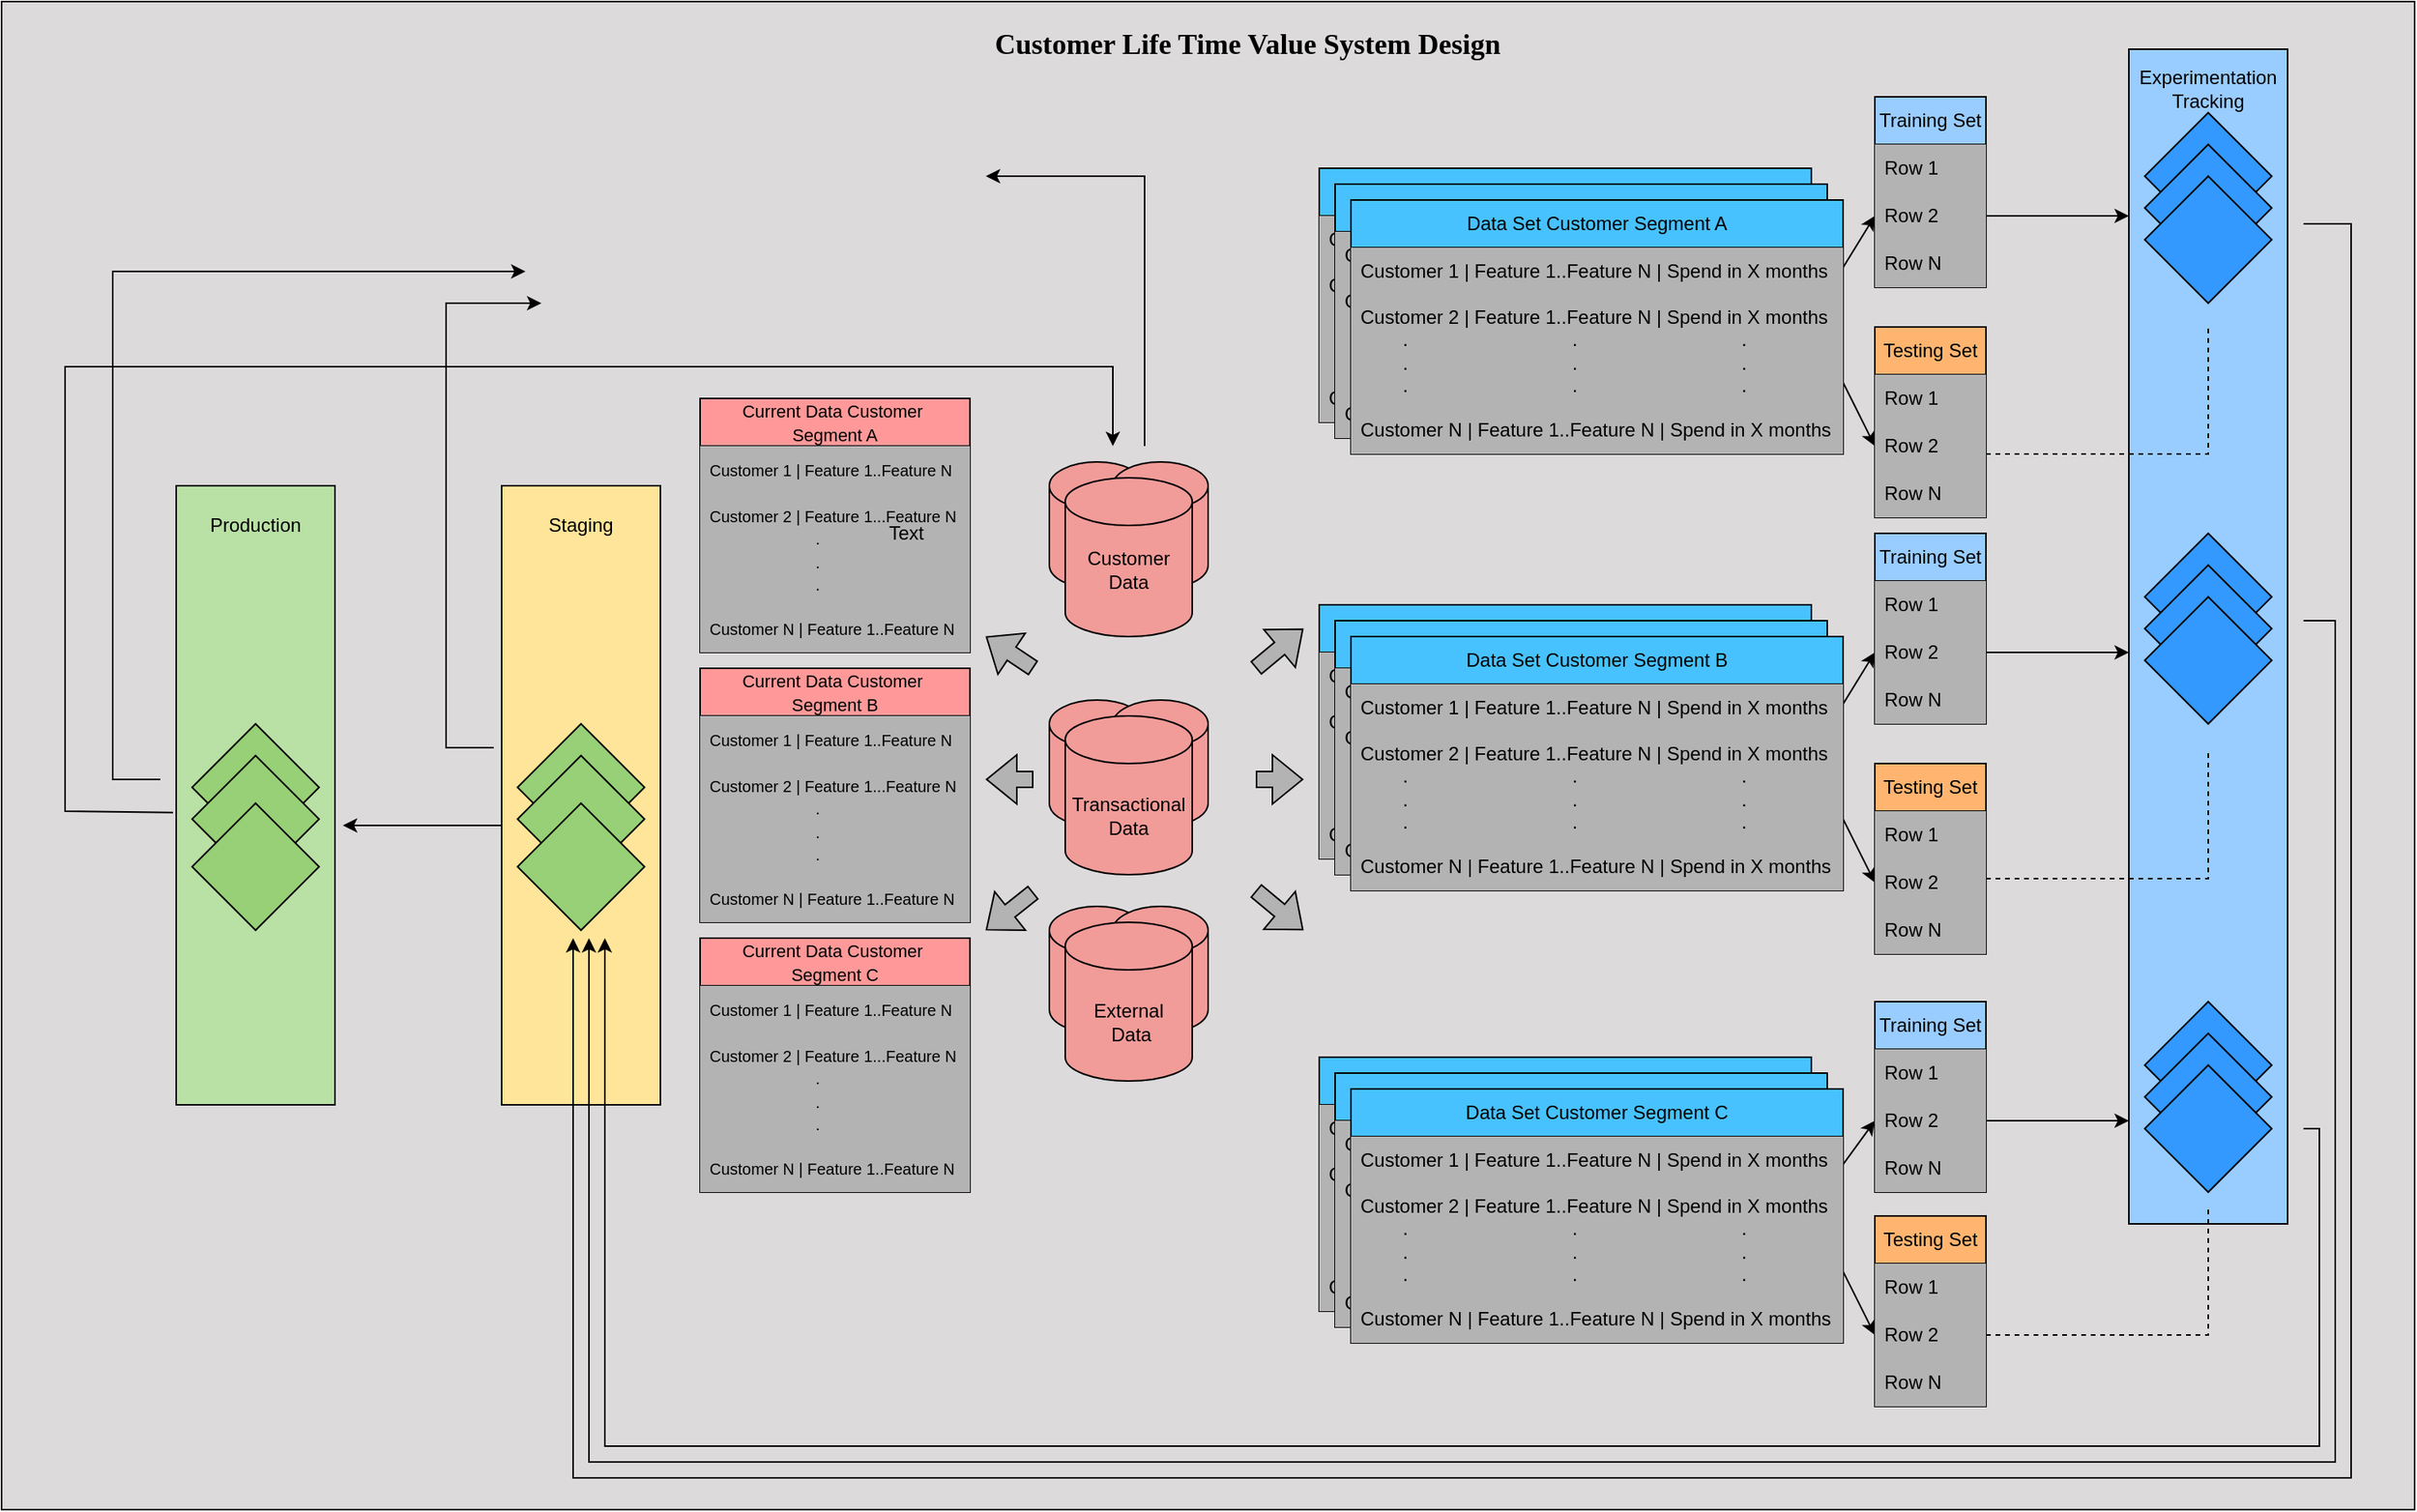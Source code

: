 <mxfile version="24.7.14">
  <diagram name="Page-1" id="lGd4Lo5ZM_9n6E0Vvopc">
    <mxGraphModel dx="3404" dy="1142" grid="1" gridSize="10" guides="1" tooltips="1" connect="1" arrows="1" fold="1" page="1" pageScale="1" pageWidth="850" pageHeight="1100" math="0" shadow="0">
      <root>
        <mxCell id="0" />
        <mxCell id="1" parent="0" />
        <mxCell id="_hzz50pAHIIWiuJxTLdp-212" value="" style="rounded=0;whiteSpace=wrap;html=1;fillColor=#DCDADB;" vertex="1" parent="1">
          <mxGeometry x="-680" y="10" width="1520" height="950" as="geometry" />
        </mxCell>
        <mxCell id="_hzz50pAHIIWiuJxTLdp-193" value="" style="rounded=0;whiteSpace=wrap;html=1;fillColor=#99CCFF;" vertex="1" parent="1">
          <mxGeometry x="660" y="40" width="100" height="740" as="geometry" />
        </mxCell>
        <mxCell id="_hzz50pAHIIWiuJxTLdp-143" value="" style="rounded=0;whiteSpace=wrap;html=1;fillColor=#FFE599;" vertex="1" parent="1">
          <mxGeometry x="-365" y="315" width="100" height="390" as="geometry" />
        </mxCell>
        <mxCell id="_hzz50pAHIIWiuJxTLdp-21" value="" style="shape=cylinder3;whiteSpace=wrap;html=1;boundedLbl=1;backgroundOutline=1;size=15;fillColor=#F19C99;" vertex="1" parent="1">
          <mxGeometry x="-20" y="300" width="60" height="80" as="geometry" />
        </mxCell>
        <mxCell id="_hzz50pAHIIWiuJxTLdp-23" value="" style="shape=cylinder3;whiteSpace=wrap;html=1;boundedLbl=1;backgroundOutline=1;size=15;fillColor=#F19C99;" vertex="1" parent="1">
          <mxGeometry x="20" y="300" width="60" height="80" as="geometry" />
        </mxCell>
        <mxCell id="_hzz50pAHIIWiuJxTLdp-22" value="" style="shape=cylinder3;whiteSpace=wrap;html=1;boundedLbl=1;backgroundOutline=1;size=15;fillColor=#F19C99;" vertex="1" parent="1">
          <mxGeometry x="-10" y="310" width="80" height="100" as="geometry" />
        </mxCell>
        <mxCell id="_hzz50pAHIIWiuJxTLdp-24" value="" style="shape=cylinder3;whiteSpace=wrap;html=1;boundedLbl=1;backgroundOutline=1;size=15;fillColor=#F19C99;" vertex="1" parent="1">
          <mxGeometry x="-20" y="450" width="60" height="80" as="geometry" />
        </mxCell>
        <mxCell id="_hzz50pAHIIWiuJxTLdp-25" value="" style="shape=cylinder3;whiteSpace=wrap;html=1;boundedLbl=1;backgroundOutline=1;size=15;fillColor=#F19C99;" vertex="1" parent="1">
          <mxGeometry x="20" y="450" width="60" height="80" as="geometry" />
        </mxCell>
        <mxCell id="_hzz50pAHIIWiuJxTLdp-26" value="" style="shape=cylinder3;whiteSpace=wrap;html=1;boundedLbl=1;backgroundOutline=1;size=15;fillColor=#F19C99;" vertex="1" parent="1">
          <mxGeometry x="-10" y="460" width="80" height="100" as="geometry" />
        </mxCell>
        <mxCell id="_hzz50pAHIIWiuJxTLdp-27" value="" style="shape=cylinder3;whiteSpace=wrap;html=1;boundedLbl=1;backgroundOutline=1;size=15;fillColor=#F19C99;" vertex="1" parent="1">
          <mxGeometry x="-20" y="580" width="60" height="80" as="geometry" />
        </mxCell>
        <mxCell id="_hzz50pAHIIWiuJxTLdp-28" value="" style="shape=cylinder3;whiteSpace=wrap;html=1;boundedLbl=1;backgroundOutline=1;size=15;fillColor=#F19C99;" vertex="1" parent="1">
          <mxGeometry x="20" y="580" width="60" height="80" as="geometry" />
        </mxCell>
        <mxCell id="_hzz50pAHIIWiuJxTLdp-29" value="" style="shape=cylinder3;whiteSpace=wrap;html=1;boundedLbl=1;backgroundOutline=1;size=15;fillColor=#F19C99;" vertex="1" parent="1">
          <mxGeometry x="-10" y="590" width="80" height="100" as="geometry" />
        </mxCell>
        <mxCell id="_hzz50pAHIIWiuJxTLdp-30" value="Customer Data" style="text;html=1;align=center;verticalAlign=middle;whiteSpace=wrap;rounded=0;" vertex="1" parent="1">
          <mxGeometry x="-10" y="345" width="80" height="45" as="geometry" />
        </mxCell>
        <mxCell id="_hzz50pAHIIWiuJxTLdp-31" value="Transactional Data" style="text;html=1;align=center;verticalAlign=middle;whiteSpace=wrap;rounded=0;" vertex="1" parent="1">
          <mxGeometry x="-10" y="500" width="80" height="45" as="geometry" />
        </mxCell>
        <mxCell id="_hzz50pAHIIWiuJxTLdp-32" value="External&lt;div&gt;&amp;nbsp;Data&lt;/div&gt;" style="text;html=1;align=center;verticalAlign=middle;whiteSpace=wrap;rounded=0;" vertex="1" parent="1">
          <mxGeometry x="-10" y="630" width="80" height="45" as="geometry" />
        </mxCell>
        <mxCell id="_hzz50pAHIIWiuJxTLdp-33" value="Data Set Customer Segment B" style="swimlane;fontStyle=0;childLayout=stackLayout;horizontal=1;startSize=30;horizontalStack=0;resizeParent=1;resizeParentMax=0;resizeLast=0;collapsible=1;marginBottom=0;whiteSpace=wrap;html=1;fillColor=#47C2FF;" vertex="1" parent="1">
          <mxGeometry x="150" y="390" width="310" height="160" as="geometry" />
        </mxCell>
        <mxCell id="_hzz50pAHIIWiuJxTLdp-34" value="Customer 1 | Feature 1..Feature N | Spend in X months" style="text;strokeColor=none;fillColor=#B3B3B3;align=left;verticalAlign=middle;spacingLeft=4;spacingRight=4;overflow=hidden;points=[[0,0.5],[1,0.5]];portConstraint=eastwest;rotatable=0;whiteSpace=wrap;html=1;" vertex="1" parent="_hzz50pAHIIWiuJxTLdp-33">
          <mxGeometry y="30" width="310" height="30" as="geometry" />
        </mxCell>
        <mxCell id="_hzz50pAHIIWiuJxTLdp-35" value="Customer 2 | Feature 1..Feature N | Spend in X months&lt;div&gt;&lt;span style=&quot;white-space: pre;&quot;&gt;&#x9;&lt;/span&gt;.&lt;span style=&quot;white-space: pre;&quot;&gt;&#x9;&lt;/span&gt;&lt;span style=&quot;white-space: pre;&quot;&gt;&#x9;&lt;/span&gt;&lt;span style=&quot;white-space: pre;&quot;&gt;&#x9;&lt;/span&gt;&lt;span style=&quot;white-space: pre;&quot;&gt;&#x9;&lt;/span&gt;.&lt;span style=&quot;white-space: pre;&quot;&gt;&#x9;&lt;/span&gt;&lt;span style=&quot;white-space: pre;&quot;&gt;&#x9;&lt;/span&gt;&lt;span style=&quot;white-space: pre;&quot;&gt;&#x9;&lt;/span&gt;&lt;span style=&quot;white-space: pre;&quot;&gt;&#x9;&lt;/span&gt;.&lt;/div&gt;&lt;div&gt;&lt;span style=&quot;white-space: pre;&quot;&gt;&#x9;&lt;/span&gt;.&lt;span style=&quot;white-space: pre;&quot;&gt;&#x9;&lt;/span&gt;&lt;span style=&quot;white-space: pre;&quot;&gt;&#x9;&lt;/span&gt;&lt;span style=&quot;white-space: pre;&quot;&gt;&#x9;&lt;/span&gt;&lt;span style=&quot;white-space: pre;&quot;&gt;&#x9;&lt;/span&gt;.&lt;span style=&quot;white-space: pre;&quot;&gt;&#x9;&lt;/span&gt;&lt;span style=&quot;white-space: pre;&quot;&gt;&#x9;&lt;/span&gt;&lt;span style=&quot;white-space: pre;&quot;&gt;&#x9;&lt;/span&gt;&lt;span style=&quot;white-space: pre;&quot;&gt;&#x9;&lt;/span&gt;.&lt;/div&gt;&lt;div&gt;&lt;span style=&quot;white-space: pre;&quot;&gt;&#x9;&lt;/span&gt;.&lt;span style=&quot;white-space: pre;&quot;&gt;&#x9;&lt;/span&gt;&lt;span style=&quot;white-space: pre;&quot;&gt;&#x9;&lt;/span&gt;&lt;span style=&quot;white-space: pre;&quot;&gt;&#x9;&lt;/span&gt;&lt;span style=&quot;white-space: pre;&quot;&gt;&#x9;&lt;/span&gt;.&lt;span style=&quot;white-space: pre;&quot;&gt;&#x9;&lt;/span&gt;&lt;span style=&quot;white-space: pre;&quot;&gt;&#x9;&lt;/span&gt;&lt;span style=&quot;white-space: pre;&quot;&gt;&#x9;&lt;/span&gt;&lt;span style=&quot;white-space: pre;&quot;&gt;&#x9;&lt;/span&gt;.&lt;/div&gt;" style="text;strokeColor=none;fillColor=#B3B3B3;align=left;verticalAlign=middle;spacingLeft=4;spacingRight=4;overflow=hidden;points=[[0,0.5],[1,0.5]];portConstraint=eastwest;rotatable=0;whiteSpace=wrap;html=1;" vertex="1" parent="_hzz50pAHIIWiuJxTLdp-33">
          <mxGeometry y="60" width="310" height="70" as="geometry" />
        </mxCell>
        <mxCell id="_hzz50pAHIIWiuJxTLdp-36" value="Customer N | Feature 1..Feature N | Spend in X months" style="text;strokeColor=none;fillColor=#B3B3B3;align=left;verticalAlign=middle;spacingLeft=4;spacingRight=4;overflow=hidden;points=[[0,0.5],[1,0.5]];portConstraint=eastwest;rotatable=0;whiteSpace=wrap;html=1;" vertex="1" parent="_hzz50pAHIIWiuJxTLdp-33">
          <mxGeometry y="130" width="310" height="30" as="geometry" />
        </mxCell>
        <mxCell id="_hzz50pAHIIWiuJxTLdp-37" value="Training Set" style="swimlane;fontStyle=0;childLayout=stackLayout;horizontal=1;startSize=30;horizontalStack=0;resizeParent=1;resizeParentMax=0;resizeLast=0;collapsible=1;marginBottom=0;whiteSpace=wrap;html=1;fillColor=#99CCFF;" vertex="1" parent="1">
          <mxGeometry x="500" y="345" width="70" height="120" as="geometry" />
        </mxCell>
        <mxCell id="_hzz50pAHIIWiuJxTLdp-38" value="Row 1" style="text;strokeColor=none;fillColor=#B3B3B3;align=left;verticalAlign=middle;spacingLeft=4;spacingRight=4;overflow=hidden;points=[[0,0.5],[1,0.5]];portConstraint=eastwest;rotatable=0;whiteSpace=wrap;html=1;" vertex="1" parent="_hzz50pAHIIWiuJxTLdp-37">
          <mxGeometry y="30" width="70" height="30" as="geometry" />
        </mxCell>
        <mxCell id="_hzz50pAHIIWiuJxTLdp-39" value="Row 2" style="text;strokeColor=none;fillColor=#B3B3B3;align=left;verticalAlign=middle;spacingLeft=4;spacingRight=4;overflow=hidden;points=[[0,0.5],[1,0.5]];portConstraint=eastwest;rotatable=0;whiteSpace=wrap;html=1;" vertex="1" parent="_hzz50pAHIIWiuJxTLdp-37">
          <mxGeometry y="60" width="70" height="30" as="geometry" />
        </mxCell>
        <mxCell id="_hzz50pAHIIWiuJxTLdp-40" value="Row N" style="text;strokeColor=none;fillColor=#B3B3B3;align=left;verticalAlign=middle;spacingLeft=4;spacingRight=4;overflow=hidden;points=[[0,0.5],[1,0.5]];portConstraint=eastwest;rotatable=0;whiteSpace=wrap;html=1;" vertex="1" parent="_hzz50pAHIIWiuJxTLdp-37">
          <mxGeometry y="90" width="70" height="30" as="geometry" />
        </mxCell>
        <mxCell id="_hzz50pAHIIWiuJxTLdp-41" value="Testing Set" style="swimlane;fontStyle=0;childLayout=stackLayout;horizontal=1;startSize=30;horizontalStack=0;resizeParent=1;resizeParentMax=0;resizeLast=0;collapsible=1;marginBottom=0;whiteSpace=wrap;html=1;fillColor=#FFB570;" vertex="1" parent="1">
          <mxGeometry x="500" y="490" width="70" height="120" as="geometry" />
        </mxCell>
        <mxCell id="_hzz50pAHIIWiuJxTLdp-42" value="Row 1" style="text;strokeColor=none;fillColor=#B3B3B3;align=left;verticalAlign=middle;spacingLeft=4;spacingRight=4;overflow=hidden;points=[[0,0.5],[1,0.5]];portConstraint=eastwest;rotatable=0;whiteSpace=wrap;html=1;" vertex="1" parent="_hzz50pAHIIWiuJxTLdp-41">
          <mxGeometry y="30" width="70" height="30" as="geometry" />
        </mxCell>
        <mxCell id="_hzz50pAHIIWiuJxTLdp-43" value="Row 2" style="text;strokeColor=none;fillColor=#B3B3B3;align=left;verticalAlign=middle;spacingLeft=4;spacingRight=4;overflow=hidden;points=[[0,0.5],[1,0.5]];portConstraint=eastwest;rotatable=0;whiteSpace=wrap;html=1;" vertex="1" parent="_hzz50pAHIIWiuJxTLdp-41">
          <mxGeometry y="60" width="70" height="30" as="geometry" />
        </mxCell>
        <mxCell id="_hzz50pAHIIWiuJxTLdp-44" value="Row N" style="text;strokeColor=none;fillColor=#B3B3B3;align=left;verticalAlign=middle;spacingLeft=4;spacingRight=4;overflow=hidden;points=[[0,0.5],[1,0.5]];portConstraint=eastwest;rotatable=0;whiteSpace=wrap;html=1;" vertex="1" parent="_hzz50pAHIIWiuJxTLdp-41">
          <mxGeometry y="90" width="70" height="30" as="geometry" />
        </mxCell>
        <mxCell id="_hzz50pAHIIWiuJxTLdp-45" value="" style="endArrow=classic;html=1;rounded=0;exitX=1;exitY=0.5;exitDx=0;exitDy=0;entryX=0;entryY=0.5;entryDx=0;entryDy=0;" edge="1" parent="1" source="_hzz50pAHIIWiuJxTLdp-35" target="_hzz50pAHIIWiuJxTLdp-39">
          <mxGeometry width="50" height="50" relative="1" as="geometry">
            <mxPoint x="340" y="500" as="sourcePoint" />
            <mxPoint x="390" y="450" as="targetPoint" />
          </mxGeometry>
        </mxCell>
        <mxCell id="_hzz50pAHIIWiuJxTLdp-46" value="" style="endArrow=classic;html=1;rounded=0;exitX=1;exitY=0.5;exitDx=0;exitDy=0;entryX=0;entryY=0.5;entryDx=0;entryDy=0;" edge="1" parent="1" source="_hzz50pAHIIWiuJxTLdp-35" target="_hzz50pAHIIWiuJxTLdp-43">
          <mxGeometry width="50" height="50" relative="1" as="geometry">
            <mxPoint x="470" y="495" as="sourcePoint" />
            <mxPoint x="510" y="430" as="targetPoint" />
          </mxGeometry>
        </mxCell>
        <mxCell id="_hzz50pAHIIWiuJxTLdp-47" value="Data Set Customer Segment C" style="swimlane;fontStyle=0;childLayout=stackLayout;horizontal=1;startSize=30;horizontalStack=0;resizeParent=1;resizeParentMax=0;resizeLast=0;collapsible=1;marginBottom=0;whiteSpace=wrap;html=1;fillColor=#47C2FF;" vertex="1" parent="1">
          <mxGeometry x="150" y="675" width="310" height="160" as="geometry" />
        </mxCell>
        <mxCell id="_hzz50pAHIIWiuJxTLdp-48" value="Customer 1 | Feature 1..Feature N | Spend in X months" style="text;strokeColor=none;fillColor=#B3B3B3;align=left;verticalAlign=middle;spacingLeft=4;spacingRight=4;overflow=hidden;points=[[0,0.5],[1,0.5]];portConstraint=eastwest;rotatable=0;whiteSpace=wrap;html=1;" vertex="1" parent="_hzz50pAHIIWiuJxTLdp-47">
          <mxGeometry y="30" width="310" height="30" as="geometry" />
        </mxCell>
        <mxCell id="_hzz50pAHIIWiuJxTLdp-49" value="Customer 2 | Feature 1..Feature N | Spend in X months&lt;div&gt;&lt;span style=&quot;white-space: pre;&quot;&gt;&#x9;&lt;/span&gt;.&lt;span style=&quot;white-space: pre;&quot;&gt;&#x9;&lt;/span&gt;&lt;span style=&quot;white-space: pre;&quot;&gt;&#x9;&lt;/span&gt;&lt;span style=&quot;white-space: pre;&quot;&gt;&#x9;&lt;/span&gt;&lt;span style=&quot;white-space: pre;&quot;&gt;&#x9;&lt;/span&gt;.&lt;span style=&quot;white-space: pre;&quot;&gt;&#x9;&lt;/span&gt;&lt;span style=&quot;white-space: pre;&quot;&gt;&#x9;&lt;/span&gt;&lt;span style=&quot;white-space: pre;&quot;&gt;&#x9;&lt;/span&gt;&lt;span style=&quot;white-space: pre;&quot;&gt;&#x9;&lt;/span&gt;.&lt;/div&gt;&lt;div&gt;&lt;span style=&quot;white-space: pre;&quot;&gt;&#x9;&lt;/span&gt;.&lt;span style=&quot;white-space: pre;&quot;&gt;&#x9;&lt;/span&gt;&lt;span style=&quot;white-space: pre;&quot;&gt;&#x9;&lt;/span&gt;&lt;span style=&quot;white-space: pre;&quot;&gt;&#x9;&lt;/span&gt;&lt;span style=&quot;white-space: pre;&quot;&gt;&#x9;&lt;/span&gt;.&lt;span style=&quot;white-space: pre;&quot;&gt;&#x9;&lt;/span&gt;&lt;span style=&quot;white-space: pre;&quot;&gt;&#x9;&lt;/span&gt;&lt;span style=&quot;white-space: pre;&quot;&gt;&#x9;&lt;/span&gt;&lt;span style=&quot;white-space: pre;&quot;&gt;&#x9;&lt;/span&gt;.&lt;/div&gt;&lt;div&gt;&lt;span style=&quot;white-space: pre;&quot;&gt;&#x9;&lt;/span&gt;.&lt;span style=&quot;white-space: pre;&quot;&gt;&#x9;&lt;/span&gt;&lt;span style=&quot;white-space: pre;&quot;&gt;&#x9;&lt;/span&gt;&lt;span style=&quot;white-space: pre;&quot;&gt;&#x9;&lt;/span&gt;&lt;span style=&quot;white-space: pre;&quot;&gt;&#x9;&lt;/span&gt;.&lt;span style=&quot;white-space: pre;&quot;&gt;&#x9;&lt;/span&gt;&lt;span style=&quot;white-space: pre;&quot;&gt;&#x9;&lt;/span&gt;&lt;span style=&quot;white-space: pre;&quot;&gt;&#x9;&lt;/span&gt;&lt;span style=&quot;white-space: pre;&quot;&gt;&#x9;&lt;/span&gt;.&lt;/div&gt;" style="text;strokeColor=none;fillColor=#B3B3B3;align=left;verticalAlign=middle;spacingLeft=4;spacingRight=4;overflow=hidden;points=[[0,0.5],[1,0.5]];portConstraint=eastwest;rotatable=0;whiteSpace=wrap;html=1;" vertex="1" parent="_hzz50pAHIIWiuJxTLdp-47">
          <mxGeometry y="60" width="310" height="70" as="geometry" />
        </mxCell>
        <mxCell id="_hzz50pAHIIWiuJxTLdp-50" value="Customer N | Feature 1..Feature N | Spend in X months" style="text;strokeColor=none;fillColor=#B3B3B3;align=left;verticalAlign=middle;spacingLeft=4;spacingRight=4;overflow=hidden;points=[[0,0.5],[1,0.5]];portConstraint=eastwest;rotatable=0;whiteSpace=wrap;html=1;" vertex="1" parent="_hzz50pAHIIWiuJxTLdp-47">
          <mxGeometry y="130" width="310" height="30" as="geometry" />
        </mxCell>
        <mxCell id="_hzz50pAHIIWiuJxTLdp-51" value="Training Set" style="swimlane;fontStyle=0;childLayout=stackLayout;horizontal=1;startSize=30;horizontalStack=0;resizeParent=1;resizeParentMax=0;resizeLast=0;collapsible=1;marginBottom=0;whiteSpace=wrap;html=1;fillColor=#99CCFF;" vertex="1" parent="1">
          <mxGeometry x="500" y="640" width="70" height="120" as="geometry" />
        </mxCell>
        <mxCell id="_hzz50pAHIIWiuJxTLdp-52" value="Row 1" style="text;strokeColor=none;fillColor=#B3B3B3;align=left;verticalAlign=middle;spacingLeft=4;spacingRight=4;overflow=hidden;points=[[0,0.5],[1,0.5]];portConstraint=eastwest;rotatable=0;whiteSpace=wrap;html=1;" vertex="1" parent="_hzz50pAHIIWiuJxTLdp-51">
          <mxGeometry y="30" width="70" height="30" as="geometry" />
        </mxCell>
        <mxCell id="_hzz50pAHIIWiuJxTLdp-53" value="Row 2" style="text;strokeColor=none;fillColor=#B3B3B3;align=left;verticalAlign=middle;spacingLeft=4;spacingRight=4;overflow=hidden;points=[[0,0.5],[1,0.5]];portConstraint=eastwest;rotatable=0;whiteSpace=wrap;html=1;" vertex="1" parent="_hzz50pAHIIWiuJxTLdp-51">
          <mxGeometry y="60" width="70" height="30" as="geometry" />
        </mxCell>
        <mxCell id="_hzz50pAHIIWiuJxTLdp-54" value="Row N" style="text;strokeColor=none;fillColor=#B3B3B3;align=left;verticalAlign=middle;spacingLeft=4;spacingRight=4;overflow=hidden;points=[[0,0.5],[1,0.5]];portConstraint=eastwest;rotatable=0;whiteSpace=wrap;html=1;" vertex="1" parent="_hzz50pAHIIWiuJxTLdp-51">
          <mxGeometry y="90" width="70" height="30" as="geometry" />
        </mxCell>
        <mxCell id="_hzz50pAHIIWiuJxTLdp-55" value="Testing Set" style="swimlane;fontStyle=0;childLayout=stackLayout;horizontal=1;startSize=30;horizontalStack=0;resizeParent=1;resizeParentMax=0;resizeLast=0;collapsible=1;marginBottom=0;whiteSpace=wrap;html=1;fillColor=#FFB570;" vertex="1" parent="1">
          <mxGeometry x="500" y="775" width="70" height="120" as="geometry" />
        </mxCell>
        <mxCell id="_hzz50pAHIIWiuJxTLdp-56" value="Row 1" style="text;strokeColor=none;fillColor=#B3B3B3;align=left;verticalAlign=middle;spacingLeft=4;spacingRight=4;overflow=hidden;points=[[0,0.5],[1,0.5]];portConstraint=eastwest;rotatable=0;whiteSpace=wrap;html=1;" vertex="1" parent="_hzz50pAHIIWiuJxTLdp-55">
          <mxGeometry y="30" width="70" height="30" as="geometry" />
        </mxCell>
        <mxCell id="_hzz50pAHIIWiuJxTLdp-57" value="Row 2" style="text;strokeColor=none;fillColor=#B3B3B3;align=left;verticalAlign=middle;spacingLeft=4;spacingRight=4;overflow=hidden;points=[[0,0.5],[1,0.5]];portConstraint=eastwest;rotatable=0;whiteSpace=wrap;html=1;" vertex="1" parent="_hzz50pAHIIWiuJxTLdp-55">
          <mxGeometry y="60" width="70" height="30" as="geometry" />
        </mxCell>
        <mxCell id="_hzz50pAHIIWiuJxTLdp-58" value="Row N" style="text;strokeColor=none;fillColor=#B3B3B3;align=left;verticalAlign=middle;spacingLeft=4;spacingRight=4;overflow=hidden;points=[[0,0.5],[1,0.5]];portConstraint=eastwest;rotatable=0;whiteSpace=wrap;html=1;" vertex="1" parent="_hzz50pAHIIWiuJxTLdp-55">
          <mxGeometry y="90" width="70" height="30" as="geometry" />
        </mxCell>
        <mxCell id="_hzz50pAHIIWiuJxTLdp-59" value="" style="endArrow=classic;html=1;rounded=0;exitX=1;exitY=0.5;exitDx=0;exitDy=0;entryX=0;entryY=0.5;entryDx=0;entryDy=0;" edge="1" parent="1" source="_hzz50pAHIIWiuJxTLdp-49" target="_hzz50pAHIIWiuJxTLdp-53">
          <mxGeometry width="50" height="50" relative="1" as="geometry">
            <mxPoint x="340" y="785" as="sourcePoint" />
            <mxPoint x="390" y="735" as="targetPoint" />
          </mxGeometry>
        </mxCell>
        <mxCell id="_hzz50pAHIIWiuJxTLdp-60" value="" style="endArrow=classic;html=1;rounded=0;exitX=1;exitY=0.5;exitDx=0;exitDy=0;entryX=0;entryY=0.5;entryDx=0;entryDy=0;" edge="1" parent="1" source="_hzz50pAHIIWiuJxTLdp-49" target="_hzz50pAHIIWiuJxTLdp-57">
          <mxGeometry width="50" height="50" relative="1" as="geometry">
            <mxPoint x="470" y="780" as="sourcePoint" />
            <mxPoint x="510" y="715" as="targetPoint" />
          </mxGeometry>
        </mxCell>
        <mxCell id="_hzz50pAHIIWiuJxTLdp-61" value="Data Set Customer Segment A" style="swimlane;fontStyle=0;childLayout=stackLayout;horizontal=1;startSize=30;horizontalStack=0;resizeParent=1;resizeParentMax=0;resizeLast=0;collapsible=1;marginBottom=0;whiteSpace=wrap;html=1;shadow=0;fillColor=#47C2FF;" vertex="1" parent="1">
          <mxGeometry x="150" y="115" width="310" height="160" as="geometry" />
        </mxCell>
        <mxCell id="_hzz50pAHIIWiuJxTLdp-62" value="Customer 1 | Feature 1..Feature N | Spend in X months" style="text;strokeColor=none;fillColor=#B3B3B3;align=left;verticalAlign=middle;spacingLeft=4;spacingRight=4;overflow=hidden;points=[[0,0.5],[1,0.5]];portConstraint=eastwest;rotatable=0;whiteSpace=wrap;html=1;" vertex="1" parent="_hzz50pAHIIWiuJxTLdp-61">
          <mxGeometry y="30" width="310" height="30" as="geometry" />
        </mxCell>
        <mxCell id="_hzz50pAHIIWiuJxTLdp-63" value="Customer 2 | Feature 1..Feature N | Spend in X months&lt;div&gt;&lt;span style=&quot;white-space: pre;&quot;&gt;&#x9;&lt;/span&gt;.&lt;span style=&quot;white-space: pre;&quot;&gt;&#x9;&lt;/span&gt;&lt;span style=&quot;white-space: pre;&quot;&gt;&#x9;&lt;/span&gt;&lt;span style=&quot;white-space: pre;&quot;&gt;&#x9;&lt;/span&gt;&lt;span style=&quot;white-space: pre;&quot;&gt;&#x9;&lt;/span&gt;.&lt;span style=&quot;white-space: pre;&quot;&gt;&#x9;&lt;/span&gt;&lt;span style=&quot;white-space: pre;&quot;&gt;&#x9;&lt;/span&gt;&lt;span style=&quot;white-space: pre;&quot;&gt;&#x9;&lt;/span&gt;&lt;span style=&quot;white-space: pre;&quot;&gt;&#x9;&lt;/span&gt;.&lt;/div&gt;&lt;div&gt;&lt;span style=&quot;white-space: pre;&quot;&gt;&#x9;&lt;/span&gt;.&lt;span style=&quot;white-space: pre;&quot;&gt;&#x9;&lt;/span&gt;&lt;span style=&quot;white-space: pre;&quot;&gt;&#x9;&lt;/span&gt;&lt;span style=&quot;white-space: pre;&quot;&gt;&#x9;&lt;/span&gt;&lt;span style=&quot;white-space: pre;&quot;&gt;&#x9;&lt;/span&gt;.&lt;span style=&quot;white-space: pre;&quot;&gt;&#x9;&lt;/span&gt;&lt;span style=&quot;white-space: pre;&quot;&gt;&#x9;&lt;/span&gt;&lt;span style=&quot;white-space: pre;&quot;&gt;&#x9;&lt;/span&gt;&lt;span style=&quot;white-space: pre;&quot;&gt;&#x9;&lt;/span&gt;.&lt;/div&gt;&lt;div&gt;&lt;span style=&quot;white-space: pre;&quot;&gt;&#x9;&lt;/span&gt;.&lt;span style=&quot;white-space: pre;&quot;&gt;&#x9;&lt;/span&gt;&lt;span style=&quot;white-space: pre;&quot;&gt;&#x9;&lt;/span&gt;&lt;span style=&quot;white-space: pre;&quot;&gt;&#x9;&lt;/span&gt;&lt;span style=&quot;white-space: pre;&quot;&gt;&#x9;&lt;/span&gt;.&lt;span style=&quot;white-space: pre;&quot;&gt;&#x9;&lt;/span&gt;&lt;span style=&quot;white-space: pre;&quot;&gt;&#x9;&lt;/span&gt;&lt;span style=&quot;white-space: pre;&quot;&gt;&#x9;&lt;/span&gt;&lt;span style=&quot;white-space: pre;&quot;&gt;&#x9;&lt;/span&gt;.&lt;/div&gt;" style="text;strokeColor=none;fillColor=#B3B3B3;align=left;verticalAlign=middle;spacingLeft=4;spacingRight=4;overflow=hidden;points=[[0,0.5],[1,0.5]];portConstraint=eastwest;rotatable=0;whiteSpace=wrap;html=1;" vertex="1" parent="_hzz50pAHIIWiuJxTLdp-61">
          <mxGeometry y="60" width="310" height="70" as="geometry" />
        </mxCell>
        <mxCell id="_hzz50pAHIIWiuJxTLdp-64" value="Customer N | Feature 1..Feature N | Spend in X months" style="text;strokeColor=none;fillColor=#B3B3B3;align=left;verticalAlign=middle;spacingLeft=4;spacingRight=4;overflow=hidden;points=[[0,0.5],[1,0.5]];portConstraint=eastwest;rotatable=0;whiteSpace=wrap;html=1;" vertex="1" parent="_hzz50pAHIIWiuJxTLdp-61">
          <mxGeometry y="130" width="310" height="30" as="geometry" />
        </mxCell>
        <mxCell id="_hzz50pAHIIWiuJxTLdp-65" value="Training Set" style="swimlane;fontStyle=0;childLayout=stackLayout;horizontal=1;startSize=30;horizontalStack=0;resizeParent=1;resizeParentMax=0;resizeLast=0;collapsible=1;marginBottom=0;whiteSpace=wrap;html=1;fillColor=#99CCFF;" vertex="1" parent="1">
          <mxGeometry x="500" y="70" width="70" height="120" as="geometry" />
        </mxCell>
        <mxCell id="_hzz50pAHIIWiuJxTLdp-66" value="Row 1" style="text;strokeColor=none;fillColor=#B3B3B3;align=left;verticalAlign=middle;spacingLeft=4;spacingRight=4;overflow=hidden;points=[[0,0.5],[1,0.5]];portConstraint=eastwest;rotatable=0;whiteSpace=wrap;html=1;" vertex="1" parent="_hzz50pAHIIWiuJxTLdp-65">
          <mxGeometry y="30" width="70" height="30" as="geometry" />
        </mxCell>
        <mxCell id="_hzz50pAHIIWiuJxTLdp-67" value="Row 2" style="text;strokeColor=none;fillColor=#B3B3B3;align=left;verticalAlign=middle;spacingLeft=4;spacingRight=4;overflow=hidden;points=[[0,0.5],[1,0.5]];portConstraint=eastwest;rotatable=0;whiteSpace=wrap;html=1;" vertex="1" parent="_hzz50pAHIIWiuJxTLdp-65">
          <mxGeometry y="60" width="70" height="30" as="geometry" />
        </mxCell>
        <mxCell id="_hzz50pAHIIWiuJxTLdp-68" value="Row N" style="text;strokeColor=none;fillColor=#B3B3B3;align=left;verticalAlign=middle;spacingLeft=4;spacingRight=4;overflow=hidden;points=[[0,0.5],[1,0.5]];portConstraint=eastwest;rotatable=0;whiteSpace=wrap;html=1;" vertex="1" parent="_hzz50pAHIIWiuJxTLdp-65">
          <mxGeometry y="90" width="70" height="30" as="geometry" />
        </mxCell>
        <mxCell id="_hzz50pAHIIWiuJxTLdp-69" value="Testing Set" style="swimlane;fontStyle=0;childLayout=stackLayout;horizontal=1;startSize=30;horizontalStack=0;resizeParent=1;resizeParentMax=0;resizeLast=0;collapsible=1;marginBottom=0;whiteSpace=wrap;html=1;fillColor=#FFB570;" vertex="1" parent="1">
          <mxGeometry x="500" y="215" width="70" height="120" as="geometry" />
        </mxCell>
        <mxCell id="_hzz50pAHIIWiuJxTLdp-70" value="Row 1" style="text;strokeColor=none;fillColor=#B3B3B3;align=left;verticalAlign=middle;spacingLeft=4;spacingRight=4;overflow=hidden;points=[[0,0.5],[1,0.5]];portConstraint=eastwest;rotatable=0;whiteSpace=wrap;html=1;" vertex="1" parent="_hzz50pAHIIWiuJxTLdp-69">
          <mxGeometry y="30" width="70" height="30" as="geometry" />
        </mxCell>
        <mxCell id="_hzz50pAHIIWiuJxTLdp-71" value="Row 2" style="text;strokeColor=none;fillColor=#B3B3B3;align=left;verticalAlign=middle;spacingLeft=4;spacingRight=4;overflow=hidden;points=[[0,0.5],[1,0.5]];portConstraint=eastwest;rotatable=0;whiteSpace=wrap;html=1;" vertex="1" parent="_hzz50pAHIIWiuJxTLdp-69">
          <mxGeometry y="60" width="70" height="30" as="geometry" />
        </mxCell>
        <mxCell id="_hzz50pAHIIWiuJxTLdp-72" value="Row N" style="text;strokeColor=none;fillColor=#B3B3B3;align=left;verticalAlign=middle;spacingLeft=4;spacingRight=4;overflow=hidden;points=[[0,0.5],[1,0.5]];portConstraint=eastwest;rotatable=0;whiteSpace=wrap;html=1;" vertex="1" parent="_hzz50pAHIIWiuJxTLdp-69">
          <mxGeometry y="90" width="70" height="30" as="geometry" />
        </mxCell>
        <mxCell id="_hzz50pAHIIWiuJxTLdp-73" value="" style="endArrow=classic;html=1;rounded=0;exitX=1;exitY=0.5;exitDx=0;exitDy=0;entryX=0;entryY=0.5;entryDx=0;entryDy=0;" edge="1" parent="1" source="_hzz50pAHIIWiuJxTLdp-63" target="_hzz50pAHIIWiuJxTLdp-67">
          <mxGeometry width="50" height="50" relative="1" as="geometry">
            <mxPoint x="340" y="225" as="sourcePoint" />
            <mxPoint x="390" y="175" as="targetPoint" />
          </mxGeometry>
        </mxCell>
        <mxCell id="_hzz50pAHIIWiuJxTLdp-74" value="" style="endArrow=classic;html=1;rounded=0;exitX=1;exitY=0.5;exitDx=0;exitDy=0;entryX=0;entryY=0.5;entryDx=0;entryDy=0;" edge="1" parent="1" source="_hzz50pAHIIWiuJxTLdp-63" target="_hzz50pAHIIWiuJxTLdp-71">
          <mxGeometry width="50" height="50" relative="1" as="geometry">
            <mxPoint x="470" y="220" as="sourcePoint" />
            <mxPoint x="510" y="155" as="targetPoint" />
          </mxGeometry>
        </mxCell>
        <mxCell id="_hzz50pAHIIWiuJxTLdp-81" value="" style="rhombus;whiteSpace=wrap;html=1;fillColor=#3399FF;" vertex="1" parent="1">
          <mxGeometry x="670" y="80" width="80" height="80" as="geometry" />
        </mxCell>
        <mxCell id="_hzz50pAHIIWiuJxTLdp-82" value="" style="rhombus;whiteSpace=wrap;html=1;fillColor=#3399FF;" vertex="1" parent="1">
          <mxGeometry x="670" y="100" width="80" height="80" as="geometry" />
        </mxCell>
        <mxCell id="_hzz50pAHIIWiuJxTLdp-83" value="" style="rhombus;whiteSpace=wrap;html=1;fillColor=#3399FF;" vertex="1" parent="1">
          <mxGeometry x="670" y="120" width="80" height="80" as="geometry" />
        </mxCell>
        <mxCell id="_hzz50pAHIIWiuJxTLdp-84" value="" style="rhombus;whiteSpace=wrap;html=1;fillColor=#3399FF;" vertex="1" parent="1">
          <mxGeometry x="670" y="345" width="80" height="80" as="geometry" />
        </mxCell>
        <mxCell id="_hzz50pAHIIWiuJxTLdp-85" value="" style="rhombus;whiteSpace=wrap;html=1;fillColor=#3399FF;" vertex="1" parent="1">
          <mxGeometry x="670" y="365" width="80" height="80" as="geometry" />
        </mxCell>
        <mxCell id="_hzz50pAHIIWiuJxTLdp-86" value="" style="rhombus;whiteSpace=wrap;html=1;fillColor=#3399FF;" vertex="1" parent="1">
          <mxGeometry x="670" y="385" width="80" height="80" as="geometry" />
        </mxCell>
        <mxCell id="_hzz50pAHIIWiuJxTLdp-87" value="" style="rhombus;whiteSpace=wrap;html=1;fillColor=#3399FF;" vertex="1" parent="1">
          <mxGeometry x="670" y="640" width="80" height="80" as="geometry" />
        </mxCell>
        <mxCell id="_hzz50pAHIIWiuJxTLdp-88" value="" style="rhombus;whiteSpace=wrap;html=1;fillColor=#3399FF;" vertex="1" parent="1">
          <mxGeometry x="670" y="660" width="80" height="80" as="geometry" />
        </mxCell>
        <mxCell id="_hzz50pAHIIWiuJxTLdp-89" value="" style="rhombus;whiteSpace=wrap;html=1;fillColor=#3399FF;" vertex="1" parent="1">
          <mxGeometry x="670" y="680" width="80" height="80" as="geometry" />
        </mxCell>
        <mxCell id="_hzz50pAHIIWiuJxTLdp-90" value="" style="endArrow=classic;html=1;rounded=0;exitX=1;exitY=0.5;exitDx=0;exitDy=0;" edge="1" parent="1" source="_hzz50pAHIIWiuJxTLdp-67">
          <mxGeometry width="50" height="50" relative="1" as="geometry">
            <mxPoint x="840" y="520" as="sourcePoint" />
            <mxPoint x="660" y="145" as="targetPoint" />
          </mxGeometry>
        </mxCell>
        <mxCell id="_hzz50pAHIIWiuJxTLdp-91" value="" style="endArrow=classic;html=1;rounded=0;exitX=1;exitY=0.5;exitDx=0;exitDy=0;" edge="1" parent="1" source="_hzz50pAHIIWiuJxTLdp-39">
          <mxGeometry width="50" height="50" relative="1" as="geometry">
            <mxPoint x="570" y="410" as="sourcePoint" />
            <mxPoint x="660" y="420" as="targetPoint" />
          </mxGeometry>
        </mxCell>
        <mxCell id="_hzz50pAHIIWiuJxTLdp-92" value="" style="endArrow=classic;html=1;rounded=0;exitX=1;exitY=0.5;exitDx=0;exitDy=0;" edge="1" parent="1" source="_hzz50pAHIIWiuJxTLdp-53">
          <mxGeometry width="50" height="50" relative="1" as="geometry">
            <mxPoint x="580" y="710" as="sourcePoint" />
            <mxPoint x="660" y="715" as="targetPoint" />
          </mxGeometry>
        </mxCell>
        <mxCell id="_hzz50pAHIIWiuJxTLdp-97" value="" style="endArrow=none;dashed=1;html=1;rounded=0;exitX=1;exitY=0.5;exitDx=0;exitDy=0;" edge="1" parent="1" source="_hzz50pAHIIWiuJxTLdp-57">
          <mxGeometry width="50" height="50" relative="1" as="geometry">
            <mxPoint x="840" y="640" as="sourcePoint" />
            <mxPoint x="710" y="770" as="targetPoint" />
            <Array as="points">
              <mxPoint x="710" y="850" />
            </Array>
          </mxGeometry>
        </mxCell>
        <mxCell id="_hzz50pAHIIWiuJxTLdp-98" value="" style="endArrow=none;dashed=1;html=1;rounded=0;exitX=1;exitY=0.5;exitDx=0;exitDy=0;" edge="1" parent="1">
          <mxGeometry width="50" height="50" relative="1" as="geometry">
            <mxPoint x="570" y="562.5" as="sourcePoint" />
            <mxPoint x="710" y="482.5" as="targetPoint" />
            <Array as="points">
              <mxPoint x="710" y="562.5" />
            </Array>
          </mxGeometry>
        </mxCell>
        <mxCell id="_hzz50pAHIIWiuJxTLdp-99" value="" style="endArrow=none;dashed=1;html=1;rounded=0;exitX=1;exitY=0.5;exitDx=0;exitDy=0;" edge="1" parent="1">
          <mxGeometry width="50" height="50" relative="1" as="geometry">
            <mxPoint x="570" y="295" as="sourcePoint" />
            <mxPoint x="710" y="215" as="targetPoint" />
            <Array as="points">
              <mxPoint x="710" y="295" />
            </Array>
          </mxGeometry>
        </mxCell>
        <mxCell id="_hzz50pAHIIWiuJxTLdp-101" value="" style="endArrow=classic;html=1;rounded=0;" edge="1" parent="1">
          <mxGeometry width="50" height="50" relative="1" as="geometry">
            <mxPoint x="770" y="720" as="sourcePoint" />
            <mxPoint x="-300" y="600" as="targetPoint" />
            <Array as="points">
              <mxPoint x="780" y="720" />
              <mxPoint x="780" y="920" />
              <mxPoint x="-300" y="920" />
            </Array>
          </mxGeometry>
        </mxCell>
        <mxCell id="_hzz50pAHIIWiuJxTLdp-102" value="" style="endArrow=classic;html=1;rounded=0;" edge="1" parent="1">
          <mxGeometry width="50" height="50" relative="1" as="geometry">
            <mxPoint x="770" y="400" as="sourcePoint" />
            <mxPoint x="-310" y="600" as="targetPoint" />
            <Array as="points">
              <mxPoint x="790" y="400" />
              <mxPoint x="790" y="930" />
              <mxPoint x="-310" y="930" />
            </Array>
          </mxGeometry>
        </mxCell>
        <mxCell id="_hzz50pAHIIWiuJxTLdp-103" value="" style="endArrow=classic;html=1;rounded=0;" edge="1" parent="1">
          <mxGeometry width="50" height="50" relative="1" as="geometry">
            <mxPoint x="770" y="150" as="sourcePoint" />
            <mxPoint x="-320" y="600" as="targetPoint" />
            <Array as="points">
              <mxPoint x="770" y="150" />
              <mxPoint x="800" y="150" />
              <mxPoint x="800" y="940" />
              <mxPoint x="-320" y="940" />
            </Array>
          </mxGeometry>
        </mxCell>
        <mxCell id="_hzz50pAHIIWiuJxTLdp-104" value="" style="rhombus;whiteSpace=wrap;html=1;fillColor=#97D077;" vertex="1" parent="1">
          <mxGeometry x="-355" y="465" width="80" height="80" as="geometry" />
        </mxCell>
        <mxCell id="_hzz50pAHIIWiuJxTLdp-105" value="" style="rhombus;whiteSpace=wrap;html=1;fillColor=#97D077;" vertex="1" parent="1">
          <mxGeometry x="-355" y="485" width="80" height="80" as="geometry" />
        </mxCell>
        <mxCell id="_hzz50pAHIIWiuJxTLdp-106" value="" style="rhombus;whiteSpace=wrap;html=1;fillColor=#97D077;" vertex="1" parent="1">
          <mxGeometry x="-355" y="515" width="80" height="80" as="geometry" />
        </mxCell>
        <mxCell id="_hzz50pAHIIWiuJxTLdp-112" value="Data Set Customer Segment A" style="swimlane;fontStyle=0;childLayout=stackLayout;horizontal=1;startSize=30;horizontalStack=0;resizeParent=1;resizeParentMax=0;resizeLast=0;collapsible=1;marginBottom=0;whiteSpace=wrap;html=1;shadow=0;fillColor=#47C2FF;" vertex="1" parent="1">
          <mxGeometry x="160" y="125" width="310" height="160" as="geometry" />
        </mxCell>
        <mxCell id="_hzz50pAHIIWiuJxTLdp-113" value="Customer 1 | Feature 1..Feature N | Spend in X months" style="text;strokeColor=none;fillColor=#B3B3B3;align=left;verticalAlign=middle;spacingLeft=4;spacingRight=4;overflow=hidden;points=[[0,0.5],[1,0.5]];portConstraint=eastwest;rotatable=0;whiteSpace=wrap;html=1;" vertex="1" parent="_hzz50pAHIIWiuJxTLdp-112">
          <mxGeometry y="30" width="310" height="30" as="geometry" />
        </mxCell>
        <mxCell id="_hzz50pAHIIWiuJxTLdp-114" value="Customer 2 | Feature 1..Feature N | Spend in X months&lt;div&gt;&lt;span style=&quot;white-space: pre;&quot;&gt;&#x9;&lt;/span&gt;.&lt;span style=&quot;white-space: pre;&quot;&gt;&#x9;&lt;/span&gt;&lt;span style=&quot;white-space: pre;&quot;&gt;&#x9;&lt;/span&gt;&lt;span style=&quot;white-space: pre;&quot;&gt;&#x9;&lt;/span&gt;&lt;span style=&quot;white-space: pre;&quot;&gt;&#x9;&lt;/span&gt;.&lt;span style=&quot;white-space: pre;&quot;&gt;&#x9;&lt;/span&gt;&lt;span style=&quot;white-space: pre;&quot;&gt;&#x9;&lt;/span&gt;&lt;span style=&quot;white-space: pre;&quot;&gt;&#x9;&lt;/span&gt;&lt;span style=&quot;white-space: pre;&quot;&gt;&#x9;&lt;/span&gt;.&lt;/div&gt;&lt;div&gt;&lt;span style=&quot;white-space: pre;&quot;&gt;&#x9;&lt;/span&gt;.&lt;span style=&quot;white-space: pre;&quot;&gt;&#x9;&lt;/span&gt;&lt;span style=&quot;white-space: pre;&quot;&gt;&#x9;&lt;/span&gt;&lt;span style=&quot;white-space: pre;&quot;&gt;&#x9;&lt;/span&gt;&lt;span style=&quot;white-space: pre;&quot;&gt;&#x9;&lt;/span&gt;.&lt;span style=&quot;white-space: pre;&quot;&gt;&#x9;&lt;/span&gt;&lt;span style=&quot;white-space: pre;&quot;&gt;&#x9;&lt;/span&gt;&lt;span style=&quot;white-space: pre;&quot;&gt;&#x9;&lt;/span&gt;&lt;span style=&quot;white-space: pre;&quot;&gt;&#x9;&lt;/span&gt;.&lt;/div&gt;&lt;div&gt;&lt;span style=&quot;white-space: pre;&quot;&gt;&#x9;&lt;/span&gt;.&lt;span style=&quot;white-space: pre;&quot;&gt;&#x9;&lt;/span&gt;&lt;span style=&quot;white-space: pre;&quot;&gt;&#x9;&lt;/span&gt;&lt;span style=&quot;white-space: pre;&quot;&gt;&#x9;&lt;/span&gt;&lt;span style=&quot;white-space: pre;&quot;&gt;&#x9;&lt;/span&gt;.&lt;span style=&quot;white-space: pre;&quot;&gt;&#x9;&lt;/span&gt;&lt;span style=&quot;white-space: pre;&quot;&gt;&#x9;&lt;/span&gt;&lt;span style=&quot;white-space: pre;&quot;&gt;&#x9;&lt;/span&gt;&lt;span style=&quot;white-space: pre;&quot;&gt;&#x9;&lt;/span&gt;.&lt;/div&gt;" style="text;strokeColor=none;fillColor=#B3B3B3;align=left;verticalAlign=middle;spacingLeft=4;spacingRight=4;overflow=hidden;points=[[0,0.5],[1,0.5]];portConstraint=eastwest;rotatable=0;whiteSpace=wrap;html=1;" vertex="1" parent="_hzz50pAHIIWiuJxTLdp-112">
          <mxGeometry y="60" width="310" height="70" as="geometry" />
        </mxCell>
        <mxCell id="_hzz50pAHIIWiuJxTLdp-115" value="Customer N | Feature 1..Feature N | Spend in X months" style="text;strokeColor=none;fillColor=#B3B3B3;align=left;verticalAlign=middle;spacingLeft=4;spacingRight=4;overflow=hidden;points=[[0,0.5],[1,0.5]];portConstraint=eastwest;rotatable=0;whiteSpace=wrap;html=1;" vertex="1" parent="_hzz50pAHIIWiuJxTLdp-112">
          <mxGeometry y="130" width="310" height="30" as="geometry" />
        </mxCell>
        <mxCell id="_hzz50pAHIIWiuJxTLdp-116" value="Data Set Customer Segment A" style="swimlane;fontStyle=0;childLayout=stackLayout;horizontal=1;startSize=30;horizontalStack=0;resizeParent=1;resizeParentMax=0;resizeLast=0;collapsible=1;marginBottom=0;whiteSpace=wrap;html=1;shadow=0;fillColor=#47C2FF;" vertex="1" parent="1">
          <mxGeometry x="160" y="125" width="310" height="160" as="geometry" />
        </mxCell>
        <mxCell id="_hzz50pAHIIWiuJxTLdp-117" value="Customer 1 | Feature 1..Feature N | Spend in X months" style="text;strokeColor=none;fillColor=#B3B3B3;align=left;verticalAlign=middle;spacingLeft=4;spacingRight=4;overflow=hidden;points=[[0,0.5],[1,0.5]];portConstraint=eastwest;rotatable=0;whiteSpace=wrap;html=1;" vertex="1" parent="_hzz50pAHIIWiuJxTLdp-116">
          <mxGeometry y="30" width="310" height="30" as="geometry" />
        </mxCell>
        <mxCell id="_hzz50pAHIIWiuJxTLdp-118" value="Customer 2 | Feature 1..Feature N | Spend in X months&lt;div&gt;&lt;span style=&quot;white-space: pre;&quot;&gt;&#x9;&lt;/span&gt;.&lt;span style=&quot;white-space: pre;&quot;&gt;&#x9;&lt;/span&gt;&lt;span style=&quot;white-space: pre;&quot;&gt;&#x9;&lt;/span&gt;&lt;span style=&quot;white-space: pre;&quot;&gt;&#x9;&lt;/span&gt;&lt;span style=&quot;white-space: pre;&quot;&gt;&#x9;&lt;/span&gt;.&lt;span style=&quot;white-space: pre;&quot;&gt;&#x9;&lt;/span&gt;&lt;span style=&quot;white-space: pre;&quot;&gt;&#x9;&lt;/span&gt;&lt;span style=&quot;white-space: pre;&quot;&gt;&#x9;&lt;/span&gt;&lt;span style=&quot;white-space: pre;&quot;&gt;&#x9;&lt;/span&gt;.&lt;/div&gt;&lt;div&gt;&lt;span style=&quot;white-space: pre;&quot;&gt;&#x9;&lt;/span&gt;.&lt;span style=&quot;white-space: pre;&quot;&gt;&#x9;&lt;/span&gt;&lt;span style=&quot;white-space: pre;&quot;&gt;&#x9;&lt;/span&gt;&lt;span style=&quot;white-space: pre;&quot;&gt;&#x9;&lt;/span&gt;&lt;span style=&quot;white-space: pre;&quot;&gt;&#x9;&lt;/span&gt;.&lt;span style=&quot;white-space: pre;&quot;&gt;&#x9;&lt;/span&gt;&lt;span style=&quot;white-space: pre;&quot;&gt;&#x9;&lt;/span&gt;&lt;span style=&quot;white-space: pre;&quot;&gt;&#x9;&lt;/span&gt;&lt;span style=&quot;white-space: pre;&quot;&gt;&#x9;&lt;/span&gt;.&lt;/div&gt;&lt;div&gt;&lt;span style=&quot;white-space: pre;&quot;&gt;&#x9;&lt;/span&gt;.&lt;span style=&quot;white-space: pre;&quot;&gt;&#x9;&lt;/span&gt;&lt;span style=&quot;white-space: pre;&quot;&gt;&#x9;&lt;/span&gt;&lt;span style=&quot;white-space: pre;&quot;&gt;&#x9;&lt;/span&gt;&lt;span style=&quot;white-space: pre;&quot;&gt;&#x9;&lt;/span&gt;.&lt;span style=&quot;white-space: pre;&quot;&gt;&#x9;&lt;/span&gt;&lt;span style=&quot;white-space: pre;&quot;&gt;&#x9;&lt;/span&gt;&lt;span style=&quot;white-space: pre;&quot;&gt;&#x9;&lt;/span&gt;&lt;span style=&quot;white-space: pre;&quot;&gt;&#x9;&lt;/span&gt;.&lt;/div&gt;" style="text;strokeColor=none;fillColor=#B3B3B3;align=left;verticalAlign=middle;spacingLeft=4;spacingRight=4;overflow=hidden;points=[[0,0.5],[1,0.5]];portConstraint=eastwest;rotatable=0;whiteSpace=wrap;html=1;" vertex="1" parent="_hzz50pAHIIWiuJxTLdp-116">
          <mxGeometry y="60" width="310" height="70" as="geometry" />
        </mxCell>
        <mxCell id="_hzz50pAHIIWiuJxTLdp-119" value="Customer N | Feature 1..Feature N | Spend in X months" style="text;strokeColor=none;fillColor=#B3B3B3;align=left;verticalAlign=middle;spacingLeft=4;spacingRight=4;overflow=hidden;points=[[0,0.5],[1,0.5]];portConstraint=eastwest;rotatable=0;whiteSpace=wrap;html=1;" vertex="1" parent="_hzz50pAHIIWiuJxTLdp-116">
          <mxGeometry y="130" width="310" height="30" as="geometry" />
        </mxCell>
        <mxCell id="_hzz50pAHIIWiuJxTLdp-120" value="Data Set Customer Segment A" style="swimlane;fontStyle=0;childLayout=stackLayout;horizontal=1;startSize=30;horizontalStack=0;resizeParent=1;resizeParentMax=0;resizeLast=0;collapsible=1;marginBottom=0;whiteSpace=wrap;html=1;shadow=0;fillColor=#47C2FF;" vertex="1" parent="1">
          <mxGeometry x="170" y="135" width="310" height="160" as="geometry" />
        </mxCell>
        <mxCell id="_hzz50pAHIIWiuJxTLdp-121" value="Customer 1 | Feature 1..Feature N | Spend in X months" style="text;strokeColor=none;fillColor=#B3B3B3;align=left;verticalAlign=middle;spacingLeft=4;spacingRight=4;overflow=hidden;points=[[0,0.5],[1,0.5]];portConstraint=eastwest;rotatable=0;whiteSpace=wrap;html=1;" vertex="1" parent="_hzz50pAHIIWiuJxTLdp-120">
          <mxGeometry y="30" width="310" height="30" as="geometry" />
        </mxCell>
        <mxCell id="_hzz50pAHIIWiuJxTLdp-122" value="Customer 2 | Feature 1..Feature N | Spend in X months&lt;div&gt;&lt;span style=&quot;white-space: pre;&quot;&gt;&#x9;&lt;/span&gt;.&lt;span style=&quot;white-space: pre;&quot;&gt;&#x9;&lt;/span&gt;&lt;span style=&quot;white-space: pre;&quot;&gt;&#x9;&lt;/span&gt;&lt;span style=&quot;white-space: pre;&quot;&gt;&#x9;&lt;/span&gt;&lt;span style=&quot;white-space: pre;&quot;&gt;&#x9;&lt;/span&gt;.&lt;span style=&quot;white-space: pre;&quot;&gt;&#x9;&lt;/span&gt;&lt;span style=&quot;white-space: pre;&quot;&gt;&#x9;&lt;/span&gt;&lt;span style=&quot;white-space: pre;&quot;&gt;&#x9;&lt;/span&gt;&lt;span style=&quot;white-space: pre;&quot;&gt;&#x9;&lt;/span&gt;.&lt;/div&gt;&lt;div&gt;&lt;span style=&quot;white-space: pre;&quot;&gt;&#x9;&lt;/span&gt;.&lt;span style=&quot;white-space: pre;&quot;&gt;&#x9;&lt;/span&gt;&lt;span style=&quot;white-space: pre;&quot;&gt;&#x9;&lt;/span&gt;&lt;span style=&quot;white-space: pre;&quot;&gt;&#x9;&lt;/span&gt;&lt;span style=&quot;white-space: pre;&quot;&gt;&#x9;&lt;/span&gt;.&lt;span style=&quot;white-space: pre;&quot;&gt;&#x9;&lt;/span&gt;&lt;span style=&quot;white-space: pre;&quot;&gt;&#x9;&lt;/span&gt;&lt;span style=&quot;white-space: pre;&quot;&gt;&#x9;&lt;/span&gt;&lt;span style=&quot;white-space: pre;&quot;&gt;&#x9;&lt;/span&gt;.&lt;/div&gt;&lt;div&gt;&lt;span style=&quot;white-space: pre;&quot;&gt;&#x9;&lt;/span&gt;.&lt;span style=&quot;white-space: pre;&quot;&gt;&#x9;&lt;/span&gt;&lt;span style=&quot;white-space: pre;&quot;&gt;&#x9;&lt;/span&gt;&lt;span style=&quot;white-space: pre;&quot;&gt;&#x9;&lt;/span&gt;&lt;span style=&quot;white-space: pre;&quot;&gt;&#x9;&lt;/span&gt;.&lt;span style=&quot;white-space: pre;&quot;&gt;&#x9;&lt;/span&gt;&lt;span style=&quot;white-space: pre;&quot;&gt;&#x9;&lt;/span&gt;&lt;span style=&quot;white-space: pre;&quot;&gt;&#x9;&lt;/span&gt;&lt;span style=&quot;white-space: pre;&quot;&gt;&#x9;&lt;/span&gt;.&lt;/div&gt;" style="text;strokeColor=none;fillColor=#B3B3B3;align=left;verticalAlign=middle;spacingLeft=4;spacingRight=4;overflow=hidden;points=[[0,0.5],[1,0.5]];portConstraint=eastwest;rotatable=0;whiteSpace=wrap;html=1;" vertex="1" parent="_hzz50pAHIIWiuJxTLdp-120">
          <mxGeometry y="60" width="310" height="70" as="geometry" />
        </mxCell>
        <mxCell id="_hzz50pAHIIWiuJxTLdp-123" value="Customer N | Feature 1..Feature N | Spend in X months" style="text;strokeColor=none;fillColor=#B3B3B3;align=left;verticalAlign=middle;spacingLeft=4;spacingRight=4;overflow=hidden;points=[[0,0.5],[1,0.5]];portConstraint=eastwest;rotatable=0;whiteSpace=wrap;html=1;" vertex="1" parent="_hzz50pAHIIWiuJxTLdp-120">
          <mxGeometry y="130" width="310" height="30" as="geometry" />
        </mxCell>
        <mxCell id="_hzz50pAHIIWiuJxTLdp-124" value="Data Set Customer Segment B" style="swimlane;fontStyle=0;childLayout=stackLayout;horizontal=1;startSize=30;horizontalStack=0;resizeParent=1;resizeParentMax=0;resizeLast=0;collapsible=1;marginBottom=0;whiteSpace=wrap;html=1;fillColor=#47C2FF;" vertex="1" parent="1">
          <mxGeometry x="160" y="400" width="310" height="160" as="geometry" />
        </mxCell>
        <mxCell id="_hzz50pAHIIWiuJxTLdp-125" value="Customer 1 | Feature 1..Feature N | Spend in X months" style="text;strokeColor=none;fillColor=#B3B3B3;align=left;verticalAlign=middle;spacingLeft=4;spacingRight=4;overflow=hidden;points=[[0,0.5],[1,0.5]];portConstraint=eastwest;rotatable=0;whiteSpace=wrap;html=1;" vertex="1" parent="_hzz50pAHIIWiuJxTLdp-124">
          <mxGeometry y="30" width="310" height="30" as="geometry" />
        </mxCell>
        <mxCell id="_hzz50pAHIIWiuJxTLdp-126" value="Customer 2 | Feature 1..Feature N | Spend in X months&lt;div&gt;&lt;span style=&quot;white-space: pre;&quot;&gt;&#x9;&lt;/span&gt;.&lt;span style=&quot;white-space: pre;&quot;&gt;&#x9;&lt;/span&gt;&lt;span style=&quot;white-space: pre;&quot;&gt;&#x9;&lt;/span&gt;&lt;span style=&quot;white-space: pre;&quot;&gt;&#x9;&lt;/span&gt;&lt;span style=&quot;white-space: pre;&quot;&gt;&#x9;&lt;/span&gt;.&lt;span style=&quot;white-space: pre;&quot;&gt;&#x9;&lt;/span&gt;&lt;span style=&quot;white-space: pre;&quot;&gt;&#x9;&lt;/span&gt;&lt;span style=&quot;white-space: pre;&quot;&gt;&#x9;&lt;/span&gt;&lt;span style=&quot;white-space: pre;&quot;&gt;&#x9;&lt;/span&gt;.&lt;/div&gt;&lt;div&gt;&lt;span style=&quot;white-space: pre;&quot;&gt;&#x9;&lt;/span&gt;.&lt;span style=&quot;white-space: pre;&quot;&gt;&#x9;&lt;/span&gt;&lt;span style=&quot;white-space: pre;&quot;&gt;&#x9;&lt;/span&gt;&lt;span style=&quot;white-space: pre;&quot;&gt;&#x9;&lt;/span&gt;&lt;span style=&quot;white-space: pre;&quot;&gt;&#x9;&lt;/span&gt;.&lt;span style=&quot;white-space: pre;&quot;&gt;&#x9;&lt;/span&gt;&lt;span style=&quot;white-space: pre;&quot;&gt;&#x9;&lt;/span&gt;&lt;span style=&quot;white-space: pre;&quot;&gt;&#x9;&lt;/span&gt;&lt;span style=&quot;white-space: pre;&quot;&gt;&#x9;&lt;/span&gt;.&lt;/div&gt;&lt;div&gt;&lt;span style=&quot;white-space: pre;&quot;&gt;&#x9;&lt;/span&gt;.&lt;span style=&quot;white-space: pre;&quot;&gt;&#x9;&lt;/span&gt;&lt;span style=&quot;white-space: pre;&quot;&gt;&#x9;&lt;/span&gt;&lt;span style=&quot;white-space: pre;&quot;&gt;&#x9;&lt;/span&gt;&lt;span style=&quot;white-space: pre;&quot;&gt;&#x9;&lt;/span&gt;.&lt;span style=&quot;white-space: pre;&quot;&gt;&#x9;&lt;/span&gt;&lt;span style=&quot;white-space: pre;&quot;&gt;&#x9;&lt;/span&gt;&lt;span style=&quot;white-space: pre;&quot;&gt;&#x9;&lt;/span&gt;&lt;span style=&quot;white-space: pre;&quot;&gt;&#x9;&lt;/span&gt;.&lt;/div&gt;" style="text;strokeColor=none;fillColor=#B3B3B3;align=left;verticalAlign=middle;spacingLeft=4;spacingRight=4;overflow=hidden;points=[[0,0.5],[1,0.5]];portConstraint=eastwest;rotatable=0;whiteSpace=wrap;html=1;" vertex="1" parent="_hzz50pAHIIWiuJxTLdp-124">
          <mxGeometry y="60" width="310" height="70" as="geometry" />
        </mxCell>
        <mxCell id="_hzz50pAHIIWiuJxTLdp-127" value="Customer N | Feature 1..Feature N | Spend in X months" style="text;strokeColor=none;fillColor=#B3B3B3;align=left;verticalAlign=middle;spacingLeft=4;spacingRight=4;overflow=hidden;points=[[0,0.5],[1,0.5]];portConstraint=eastwest;rotatable=0;whiteSpace=wrap;html=1;" vertex="1" parent="_hzz50pAHIIWiuJxTLdp-124">
          <mxGeometry y="130" width="310" height="30" as="geometry" />
        </mxCell>
        <mxCell id="_hzz50pAHIIWiuJxTLdp-128" value="Data Set Customer Segment B" style="swimlane;fontStyle=0;childLayout=stackLayout;horizontal=1;startSize=30;horizontalStack=0;resizeParent=1;resizeParentMax=0;resizeLast=0;collapsible=1;marginBottom=0;whiteSpace=wrap;html=1;fillColor=#47C2FF;" vertex="1" parent="1">
          <mxGeometry x="170" y="410" width="310" height="160" as="geometry" />
        </mxCell>
        <mxCell id="_hzz50pAHIIWiuJxTLdp-129" value="Customer 1 | Feature 1..Feature N | Spend in X months" style="text;strokeColor=none;fillColor=#B3B3B3;align=left;verticalAlign=middle;spacingLeft=4;spacingRight=4;overflow=hidden;points=[[0,0.5],[1,0.5]];portConstraint=eastwest;rotatable=0;whiteSpace=wrap;html=1;" vertex="1" parent="_hzz50pAHIIWiuJxTLdp-128">
          <mxGeometry y="30" width="310" height="30" as="geometry" />
        </mxCell>
        <mxCell id="_hzz50pAHIIWiuJxTLdp-130" value="Customer 2 | Feature 1..Feature N | Spend in X months&lt;div&gt;&lt;span style=&quot;white-space: pre;&quot;&gt;&#x9;&lt;/span&gt;.&lt;span style=&quot;white-space: pre;&quot;&gt;&#x9;&lt;/span&gt;&lt;span style=&quot;white-space: pre;&quot;&gt;&#x9;&lt;/span&gt;&lt;span style=&quot;white-space: pre;&quot;&gt;&#x9;&lt;/span&gt;&lt;span style=&quot;white-space: pre;&quot;&gt;&#x9;&lt;/span&gt;.&lt;span style=&quot;white-space: pre;&quot;&gt;&#x9;&lt;/span&gt;&lt;span style=&quot;white-space: pre;&quot;&gt;&#x9;&lt;/span&gt;&lt;span style=&quot;white-space: pre;&quot;&gt;&#x9;&lt;/span&gt;&lt;span style=&quot;white-space: pre;&quot;&gt;&#x9;&lt;/span&gt;.&lt;/div&gt;&lt;div&gt;&lt;span style=&quot;white-space: pre;&quot;&gt;&#x9;&lt;/span&gt;.&lt;span style=&quot;white-space: pre;&quot;&gt;&#x9;&lt;/span&gt;&lt;span style=&quot;white-space: pre;&quot;&gt;&#x9;&lt;/span&gt;&lt;span style=&quot;white-space: pre;&quot;&gt;&#x9;&lt;/span&gt;&lt;span style=&quot;white-space: pre;&quot;&gt;&#x9;&lt;/span&gt;.&lt;span style=&quot;white-space: pre;&quot;&gt;&#x9;&lt;/span&gt;&lt;span style=&quot;white-space: pre;&quot;&gt;&#x9;&lt;/span&gt;&lt;span style=&quot;white-space: pre;&quot;&gt;&#x9;&lt;/span&gt;&lt;span style=&quot;white-space: pre;&quot;&gt;&#x9;&lt;/span&gt;.&lt;/div&gt;&lt;div&gt;&lt;span style=&quot;white-space: pre;&quot;&gt;&#x9;&lt;/span&gt;.&lt;span style=&quot;white-space: pre;&quot;&gt;&#x9;&lt;/span&gt;&lt;span style=&quot;white-space: pre;&quot;&gt;&#x9;&lt;/span&gt;&lt;span style=&quot;white-space: pre;&quot;&gt;&#x9;&lt;/span&gt;&lt;span style=&quot;white-space: pre;&quot;&gt;&#x9;&lt;/span&gt;.&lt;span style=&quot;white-space: pre;&quot;&gt;&#x9;&lt;/span&gt;&lt;span style=&quot;white-space: pre;&quot;&gt;&#x9;&lt;/span&gt;&lt;span style=&quot;white-space: pre;&quot;&gt;&#x9;&lt;/span&gt;&lt;span style=&quot;white-space: pre;&quot;&gt;&#x9;&lt;/span&gt;.&lt;/div&gt;" style="text;strokeColor=none;fillColor=#B3B3B3;align=left;verticalAlign=middle;spacingLeft=4;spacingRight=4;overflow=hidden;points=[[0,0.5],[1,0.5]];portConstraint=eastwest;rotatable=0;whiteSpace=wrap;html=1;" vertex="1" parent="_hzz50pAHIIWiuJxTLdp-128">
          <mxGeometry y="60" width="310" height="70" as="geometry" />
        </mxCell>
        <mxCell id="_hzz50pAHIIWiuJxTLdp-131" value="Customer N | Feature 1..Feature N | Spend in X months" style="text;strokeColor=none;fillColor=#B3B3B3;align=left;verticalAlign=middle;spacingLeft=4;spacingRight=4;overflow=hidden;points=[[0,0.5],[1,0.5]];portConstraint=eastwest;rotatable=0;whiteSpace=wrap;html=1;" vertex="1" parent="_hzz50pAHIIWiuJxTLdp-128">
          <mxGeometry y="130" width="310" height="30" as="geometry" />
        </mxCell>
        <mxCell id="_hzz50pAHIIWiuJxTLdp-132" value="Data Set Customer Segment C" style="swimlane;fontStyle=0;childLayout=stackLayout;horizontal=1;startSize=30;horizontalStack=0;resizeParent=1;resizeParentMax=0;resizeLast=0;collapsible=1;marginBottom=0;whiteSpace=wrap;html=1;fillColor=#47C2FF;" vertex="1" parent="1">
          <mxGeometry x="160" y="685" width="310" height="160" as="geometry" />
        </mxCell>
        <mxCell id="_hzz50pAHIIWiuJxTLdp-133" value="Customer 1 | Feature 1..Feature N | Spend in X months" style="text;strokeColor=none;fillColor=#B3B3B3;align=left;verticalAlign=middle;spacingLeft=4;spacingRight=4;overflow=hidden;points=[[0,0.5],[1,0.5]];portConstraint=eastwest;rotatable=0;whiteSpace=wrap;html=1;" vertex="1" parent="_hzz50pAHIIWiuJxTLdp-132">
          <mxGeometry y="30" width="310" height="30" as="geometry" />
        </mxCell>
        <mxCell id="_hzz50pAHIIWiuJxTLdp-134" value="Customer 2 | Feature 1..Feature N | Spend in X months&lt;div&gt;&lt;span style=&quot;white-space: pre;&quot;&gt;&#x9;&lt;/span&gt;.&lt;span style=&quot;white-space: pre;&quot;&gt;&#x9;&lt;/span&gt;&lt;span style=&quot;white-space: pre;&quot;&gt;&#x9;&lt;/span&gt;&lt;span style=&quot;white-space: pre;&quot;&gt;&#x9;&lt;/span&gt;&lt;span style=&quot;white-space: pre;&quot;&gt;&#x9;&lt;/span&gt;.&lt;span style=&quot;white-space: pre;&quot;&gt;&#x9;&lt;/span&gt;&lt;span style=&quot;white-space: pre;&quot;&gt;&#x9;&lt;/span&gt;&lt;span style=&quot;white-space: pre;&quot;&gt;&#x9;&lt;/span&gt;&lt;span style=&quot;white-space: pre;&quot;&gt;&#x9;&lt;/span&gt;.&lt;/div&gt;&lt;div&gt;&lt;span style=&quot;white-space: pre;&quot;&gt;&#x9;&lt;/span&gt;.&lt;span style=&quot;white-space: pre;&quot;&gt;&#x9;&lt;/span&gt;&lt;span style=&quot;white-space: pre;&quot;&gt;&#x9;&lt;/span&gt;&lt;span style=&quot;white-space: pre;&quot;&gt;&#x9;&lt;/span&gt;&lt;span style=&quot;white-space: pre;&quot;&gt;&#x9;&lt;/span&gt;.&lt;span style=&quot;white-space: pre;&quot;&gt;&#x9;&lt;/span&gt;&lt;span style=&quot;white-space: pre;&quot;&gt;&#x9;&lt;/span&gt;&lt;span style=&quot;white-space: pre;&quot;&gt;&#x9;&lt;/span&gt;&lt;span style=&quot;white-space: pre;&quot;&gt;&#x9;&lt;/span&gt;.&lt;/div&gt;&lt;div&gt;&lt;span style=&quot;white-space: pre;&quot;&gt;&#x9;&lt;/span&gt;.&lt;span style=&quot;white-space: pre;&quot;&gt;&#x9;&lt;/span&gt;&lt;span style=&quot;white-space: pre;&quot;&gt;&#x9;&lt;/span&gt;&lt;span style=&quot;white-space: pre;&quot;&gt;&#x9;&lt;/span&gt;&lt;span style=&quot;white-space: pre;&quot;&gt;&#x9;&lt;/span&gt;.&lt;span style=&quot;white-space: pre;&quot;&gt;&#x9;&lt;/span&gt;&lt;span style=&quot;white-space: pre;&quot;&gt;&#x9;&lt;/span&gt;&lt;span style=&quot;white-space: pre;&quot;&gt;&#x9;&lt;/span&gt;&lt;span style=&quot;white-space: pre;&quot;&gt;&#x9;&lt;/span&gt;.&lt;/div&gt;" style="text;strokeColor=none;fillColor=#B3B3B3;align=left;verticalAlign=middle;spacingLeft=4;spacingRight=4;overflow=hidden;points=[[0,0.5],[1,0.5]];portConstraint=eastwest;rotatable=0;whiteSpace=wrap;html=1;" vertex="1" parent="_hzz50pAHIIWiuJxTLdp-132">
          <mxGeometry y="60" width="310" height="70" as="geometry" />
        </mxCell>
        <mxCell id="_hzz50pAHIIWiuJxTLdp-135" value="Customer N | Feature 1..Feature N | Spend in X months" style="text;strokeColor=none;fillColor=#B3B3B3;align=left;verticalAlign=middle;spacingLeft=4;spacingRight=4;overflow=hidden;points=[[0,0.5],[1,0.5]];portConstraint=eastwest;rotatable=0;whiteSpace=wrap;html=1;" vertex="1" parent="_hzz50pAHIIWiuJxTLdp-132">
          <mxGeometry y="130" width="310" height="30" as="geometry" />
        </mxCell>
        <mxCell id="_hzz50pAHIIWiuJxTLdp-136" value="Data Set Customer Segment C" style="swimlane;fontStyle=0;childLayout=stackLayout;horizontal=1;startSize=30;horizontalStack=0;resizeParent=1;resizeParentMax=0;resizeLast=0;collapsible=1;marginBottom=0;whiteSpace=wrap;html=1;fillColor=#47C2FF;" vertex="1" parent="1">
          <mxGeometry x="170" y="695" width="310" height="160" as="geometry" />
        </mxCell>
        <mxCell id="_hzz50pAHIIWiuJxTLdp-137" value="Customer 1 | Feature 1..Feature N | Spend in X months" style="text;strokeColor=none;fillColor=#B3B3B3;align=left;verticalAlign=middle;spacingLeft=4;spacingRight=4;overflow=hidden;points=[[0,0.5],[1,0.5]];portConstraint=eastwest;rotatable=0;whiteSpace=wrap;html=1;" vertex="1" parent="_hzz50pAHIIWiuJxTLdp-136">
          <mxGeometry y="30" width="310" height="30" as="geometry" />
        </mxCell>
        <mxCell id="_hzz50pAHIIWiuJxTLdp-138" value="Customer 2 | Feature 1..Feature N | Spend in X months&lt;div&gt;&lt;span style=&quot;white-space: pre;&quot;&gt;&#x9;&lt;/span&gt;.&lt;span style=&quot;white-space: pre;&quot;&gt;&#x9;&lt;/span&gt;&lt;span style=&quot;white-space: pre;&quot;&gt;&#x9;&lt;/span&gt;&lt;span style=&quot;white-space: pre;&quot;&gt;&#x9;&lt;/span&gt;&lt;span style=&quot;white-space: pre;&quot;&gt;&#x9;&lt;/span&gt;.&lt;span style=&quot;white-space: pre;&quot;&gt;&#x9;&lt;/span&gt;&lt;span style=&quot;white-space: pre;&quot;&gt;&#x9;&lt;/span&gt;&lt;span style=&quot;white-space: pre;&quot;&gt;&#x9;&lt;/span&gt;&lt;span style=&quot;white-space: pre;&quot;&gt;&#x9;&lt;/span&gt;.&lt;/div&gt;&lt;div&gt;&lt;span style=&quot;white-space: pre;&quot;&gt;&#x9;&lt;/span&gt;.&lt;span style=&quot;white-space: pre;&quot;&gt;&#x9;&lt;/span&gt;&lt;span style=&quot;white-space: pre;&quot;&gt;&#x9;&lt;/span&gt;&lt;span style=&quot;white-space: pre;&quot;&gt;&#x9;&lt;/span&gt;&lt;span style=&quot;white-space: pre;&quot;&gt;&#x9;&lt;/span&gt;.&lt;span style=&quot;white-space: pre;&quot;&gt;&#x9;&lt;/span&gt;&lt;span style=&quot;white-space: pre;&quot;&gt;&#x9;&lt;/span&gt;&lt;span style=&quot;white-space: pre;&quot;&gt;&#x9;&lt;/span&gt;&lt;span style=&quot;white-space: pre;&quot;&gt;&#x9;&lt;/span&gt;.&lt;/div&gt;&lt;div&gt;&lt;span style=&quot;white-space: pre;&quot;&gt;&#x9;&lt;/span&gt;.&lt;span style=&quot;white-space: pre;&quot;&gt;&#x9;&lt;/span&gt;&lt;span style=&quot;white-space: pre;&quot;&gt;&#x9;&lt;/span&gt;&lt;span style=&quot;white-space: pre;&quot;&gt;&#x9;&lt;/span&gt;&lt;span style=&quot;white-space: pre;&quot;&gt;&#x9;&lt;/span&gt;.&lt;span style=&quot;white-space: pre;&quot;&gt;&#x9;&lt;/span&gt;&lt;span style=&quot;white-space: pre;&quot;&gt;&#x9;&lt;/span&gt;&lt;span style=&quot;white-space: pre;&quot;&gt;&#x9;&lt;/span&gt;&lt;span style=&quot;white-space: pre;&quot;&gt;&#x9;&lt;/span&gt;.&lt;/div&gt;" style="text;strokeColor=none;fillColor=#B3B3B3;align=left;verticalAlign=middle;spacingLeft=4;spacingRight=4;overflow=hidden;points=[[0,0.5],[1,0.5]];portConstraint=eastwest;rotatable=0;whiteSpace=wrap;html=1;" vertex="1" parent="_hzz50pAHIIWiuJxTLdp-136">
          <mxGeometry y="60" width="310" height="70" as="geometry" />
        </mxCell>
        <mxCell id="_hzz50pAHIIWiuJxTLdp-139" value="Customer N | Feature 1..Feature N | Spend in X months" style="text;strokeColor=none;fillColor=#B3B3B3;align=left;verticalAlign=middle;spacingLeft=4;spacingRight=4;overflow=hidden;points=[[0,0.5],[1,0.5]];portConstraint=eastwest;rotatable=0;whiteSpace=wrap;html=1;" vertex="1" parent="_hzz50pAHIIWiuJxTLdp-136">
          <mxGeometry y="130" width="310" height="30" as="geometry" />
        </mxCell>
        <mxCell id="_hzz50pAHIIWiuJxTLdp-148" value="" style="rounded=0;whiteSpace=wrap;html=1;fillColor=#B9E0A5;" vertex="1" parent="1">
          <mxGeometry x="-570" y="315" width="100" height="390" as="geometry" />
        </mxCell>
        <mxCell id="_hzz50pAHIIWiuJxTLdp-149" value="Staging" style="text;html=1;align=center;verticalAlign=middle;whiteSpace=wrap;rounded=0;" vertex="1" parent="1">
          <mxGeometry x="-345" y="325" width="60" height="30" as="geometry" />
        </mxCell>
        <mxCell id="_hzz50pAHIIWiuJxTLdp-150" value="Production" style="text;html=1;align=center;verticalAlign=middle;whiteSpace=wrap;rounded=0;" vertex="1" parent="1">
          <mxGeometry x="-550" y="325" width="60" height="30" as="geometry" />
        </mxCell>
        <mxCell id="_hzz50pAHIIWiuJxTLdp-151" value="" style="endArrow=classic;html=1;rounded=0;exitX=-0.02;exitY=0.528;exitDx=0;exitDy=0;exitPerimeter=0;" edge="1" parent="1" source="_hzz50pAHIIWiuJxTLdp-148">
          <mxGeometry width="50" height="50" relative="1" as="geometry">
            <mxPoint x="-660" y="445" as="sourcePoint" />
            <mxPoint x="20" y="290" as="targetPoint" />
            <Array as="points">
              <mxPoint x="-640" y="520" />
              <mxPoint x="-640" y="240" />
              <mxPoint x="20" y="240" />
            </Array>
          </mxGeometry>
        </mxCell>
        <mxCell id="_hzz50pAHIIWiuJxTLdp-155" value="" style="rhombus;whiteSpace=wrap;html=1;fillColor=#97D077;" vertex="1" parent="1">
          <mxGeometry x="-560" y="465" width="80" height="80" as="geometry" />
        </mxCell>
        <mxCell id="_hzz50pAHIIWiuJxTLdp-156" value="" style="rhombus;whiteSpace=wrap;html=1;fillColor=#97D077;" vertex="1" parent="1">
          <mxGeometry x="-560" y="485" width="80" height="80" as="geometry" />
        </mxCell>
        <mxCell id="_hzz50pAHIIWiuJxTLdp-157" value="" style="rhombus;whiteSpace=wrap;html=1;fillColor=#97D077;" vertex="1" parent="1">
          <mxGeometry x="-560" y="515" width="80" height="80" as="geometry" />
        </mxCell>
        <mxCell id="_hzz50pAHIIWiuJxTLdp-158" value="" style="endArrow=classic;html=1;rounded=0;" edge="1" parent="1">
          <mxGeometry width="50" height="50" relative="1" as="geometry">
            <mxPoint x="-365" y="529" as="sourcePoint" />
            <mxPoint x="-465" y="529" as="targetPoint" />
          </mxGeometry>
        </mxCell>
        <mxCell id="_hzz50pAHIIWiuJxTLdp-160" value="&lt;font style=&quot;font-size: 11px;&quot;&gt;Current Data Customer&amp;nbsp;&lt;/font&gt;&lt;div&gt;&lt;font style=&quot;font-size: 11px;&quot;&gt;Segment A&lt;/font&gt;&lt;/div&gt;" style="swimlane;fontStyle=0;childLayout=stackLayout;horizontal=1;startSize=30;horizontalStack=0;resizeParent=1;resizeParentMax=0;resizeLast=0;collapsible=1;marginBottom=0;whiteSpace=wrap;html=1;fillColor=#FF9999;" vertex="1" parent="1">
          <mxGeometry x="-240" y="260" width="170" height="160" as="geometry" />
        </mxCell>
        <mxCell id="_hzz50pAHIIWiuJxTLdp-161" value="&lt;font style=&quot;font-size: 10px;&quot;&gt;Customer 1 | Feature 1..Feature N&lt;/font&gt;" style="text;strokeColor=none;fillColor=#B3B3B3;align=left;verticalAlign=middle;spacingLeft=4;spacingRight=4;overflow=hidden;points=[[0,0.5],[1,0.5]];portConstraint=eastwest;rotatable=0;whiteSpace=wrap;html=1;" vertex="1" parent="_hzz50pAHIIWiuJxTLdp-160">
          <mxGeometry y="30" width="170" height="30" as="geometry" />
        </mxCell>
        <mxCell id="_hzz50pAHIIWiuJxTLdp-162" value="&lt;span style=&quot;font-size: 10px;&quot;&gt;Customer 2 | Feature 1...Feature N&lt;/span&gt;&lt;div&gt;&lt;span style=&quot;font-size: 10px;&quot;&gt;&lt;span style=&quot;white-space: pre;&quot;&gt;&#x9;&lt;/span&gt;&lt;span style=&quot;white-space: pre;&quot;&gt;&#x9;&lt;/span&gt;&lt;span style=&quot;white-space: pre;&quot;&gt;&#x9;&lt;/span&gt;.&lt;br&gt;&lt;/span&gt;&lt;/div&gt;&lt;div&gt;&lt;span style=&quot;font-size: 10px;&quot;&gt;&lt;span style=&quot;white-space: pre;&quot;&gt;&#x9;&lt;/span&gt;&lt;span style=&quot;white-space: pre;&quot;&gt;&#x9;&lt;/span&gt;&lt;span style=&quot;white-space: pre;&quot;&gt;&#x9;&lt;/span&gt;.&lt;br&gt;&lt;/span&gt;&lt;/div&gt;&lt;div&gt;&lt;span style=&quot;font-size: 10px;&quot;&gt;&lt;span style=&quot;white-space: pre;&quot;&gt;&#x9;&lt;/span&gt;&lt;span style=&quot;white-space: pre;&quot;&gt;&#x9;&lt;/span&gt;&lt;span style=&quot;white-space: pre;&quot;&gt;&#x9;&lt;/span&gt;.&lt;br&gt;&lt;/span&gt;&lt;/div&gt;" style="text;strokeColor=none;fillColor=#B3B3B3;align=left;verticalAlign=middle;spacingLeft=4;spacingRight=4;overflow=hidden;points=[[0,0.5],[1,0.5]];portConstraint=eastwest;rotatable=0;whiteSpace=wrap;html=1;" vertex="1" parent="_hzz50pAHIIWiuJxTLdp-160">
          <mxGeometry y="60" width="170" height="70" as="geometry" />
        </mxCell>
        <mxCell id="_hzz50pAHIIWiuJxTLdp-163" value="&lt;font style=&quot;font-size: 10px;&quot;&gt;Customer N | Feature 1..Feature N&lt;/font&gt;" style="text;strokeColor=none;fillColor=#B3B3B3;align=left;verticalAlign=middle;spacingLeft=4;spacingRight=4;overflow=hidden;points=[[0,0.5],[1,0.5]];portConstraint=eastwest;rotatable=0;whiteSpace=wrap;html=1;" vertex="1" parent="_hzz50pAHIIWiuJxTLdp-160">
          <mxGeometry y="130" width="170" height="30" as="geometry" />
        </mxCell>
        <mxCell id="_hzz50pAHIIWiuJxTLdp-172" value="&lt;font style=&quot;font-size: 11px;&quot;&gt;Current Data Customer&amp;nbsp;&lt;/font&gt;&lt;div&gt;&lt;font style=&quot;font-size: 11px;&quot;&gt;Segment B&lt;/font&gt;&lt;/div&gt;" style="swimlane;fontStyle=0;childLayout=stackLayout;horizontal=1;startSize=30;horizontalStack=0;resizeParent=1;resizeParentMax=0;resizeLast=0;collapsible=1;marginBottom=0;whiteSpace=wrap;html=1;fillColor=#FF9999;" vertex="1" parent="1">
          <mxGeometry x="-240" y="430" width="170" height="160" as="geometry" />
        </mxCell>
        <mxCell id="_hzz50pAHIIWiuJxTLdp-173" value="&lt;font style=&quot;font-size: 10px;&quot;&gt;Customer 1 | Feature 1..Feature N&lt;/font&gt;" style="text;strokeColor=none;fillColor=#B3B3B3;align=left;verticalAlign=middle;spacingLeft=4;spacingRight=4;overflow=hidden;points=[[0,0.5],[1,0.5]];portConstraint=eastwest;rotatable=0;whiteSpace=wrap;html=1;" vertex="1" parent="_hzz50pAHIIWiuJxTLdp-172">
          <mxGeometry y="30" width="170" height="30" as="geometry" />
        </mxCell>
        <mxCell id="_hzz50pAHIIWiuJxTLdp-174" value="&lt;span style=&quot;font-size: 10px;&quot;&gt;Customer 2 | Feature 1...Feature N&lt;/span&gt;&lt;div&gt;&lt;span style=&quot;font-size: 10px;&quot;&gt;&lt;span style=&quot;white-space: pre;&quot;&gt;&#x9;&lt;/span&gt;&lt;span style=&quot;white-space: pre;&quot;&gt;&#x9;&lt;/span&gt;&lt;span style=&quot;white-space: pre;&quot;&gt;&#x9;&lt;/span&gt;.&lt;br&gt;&lt;/span&gt;&lt;/div&gt;&lt;div&gt;&lt;span style=&quot;font-size: 10px;&quot;&gt;&lt;span style=&quot;white-space: pre;&quot;&gt;&#x9;&lt;/span&gt;&lt;span style=&quot;white-space: pre;&quot;&gt;&#x9;&lt;/span&gt;&lt;span style=&quot;white-space: pre;&quot;&gt;&#x9;&lt;/span&gt;.&lt;br&gt;&lt;/span&gt;&lt;/div&gt;&lt;div&gt;&lt;span style=&quot;font-size: 10px;&quot;&gt;&lt;span style=&quot;white-space: pre;&quot;&gt;&#x9;&lt;/span&gt;&lt;span style=&quot;white-space: pre;&quot;&gt;&#x9;&lt;/span&gt;&lt;span style=&quot;white-space: pre;&quot;&gt;&#x9;&lt;/span&gt;.&lt;br&gt;&lt;/span&gt;&lt;/div&gt;" style="text;strokeColor=none;fillColor=#B3B3B3;align=left;verticalAlign=middle;spacingLeft=4;spacingRight=4;overflow=hidden;points=[[0,0.5],[1,0.5]];portConstraint=eastwest;rotatable=0;whiteSpace=wrap;html=1;" vertex="1" parent="_hzz50pAHIIWiuJxTLdp-172">
          <mxGeometry y="60" width="170" height="70" as="geometry" />
        </mxCell>
        <mxCell id="_hzz50pAHIIWiuJxTLdp-175" value="&lt;font style=&quot;font-size: 10px;&quot;&gt;Customer N | Feature 1..Feature N&lt;/font&gt;" style="text;strokeColor=none;fillColor=#B3B3B3;align=left;verticalAlign=middle;spacingLeft=4;spacingRight=4;overflow=hidden;points=[[0,0.5],[1,0.5]];portConstraint=eastwest;rotatable=0;whiteSpace=wrap;html=1;" vertex="1" parent="_hzz50pAHIIWiuJxTLdp-172">
          <mxGeometry y="130" width="170" height="30" as="geometry" />
        </mxCell>
        <mxCell id="_hzz50pAHIIWiuJxTLdp-176" value="&lt;font style=&quot;font-size: 11px;&quot;&gt;Current Data Customer&amp;nbsp;&lt;/font&gt;&lt;div&gt;&lt;font style=&quot;font-size: 11px;&quot;&gt;Segment C&lt;/font&gt;&lt;/div&gt;" style="swimlane;fontStyle=0;childLayout=stackLayout;horizontal=1;startSize=30;horizontalStack=0;resizeParent=1;resizeParentMax=0;resizeLast=0;collapsible=1;marginBottom=0;whiteSpace=wrap;html=1;fillColor=#FF9999;" vertex="1" parent="1">
          <mxGeometry x="-240" y="600" width="170" height="160" as="geometry" />
        </mxCell>
        <mxCell id="_hzz50pAHIIWiuJxTLdp-177" value="&lt;font style=&quot;font-size: 10px;&quot;&gt;Customer 1 | Feature 1..Feature N&lt;/font&gt;" style="text;strokeColor=none;fillColor=#B3B3B3;align=left;verticalAlign=middle;spacingLeft=4;spacingRight=4;overflow=hidden;points=[[0,0.5],[1,0.5]];portConstraint=eastwest;rotatable=0;whiteSpace=wrap;html=1;" vertex="1" parent="_hzz50pAHIIWiuJxTLdp-176">
          <mxGeometry y="30" width="170" height="30" as="geometry" />
        </mxCell>
        <mxCell id="_hzz50pAHIIWiuJxTLdp-178" value="&lt;span style=&quot;font-size: 10px;&quot;&gt;Customer 2 | Feature 1...Feature N&lt;/span&gt;&lt;div&gt;&lt;span style=&quot;font-size: 10px;&quot;&gt;&lt;span style=&quot;white-space: pre;&quot;&gt;&#x9;&lt;/span&gt;&lt;span style=&quot;white-space: pre;&quot;&gt;&#x9;&lt;/span&gt;&lt;span style=&quot;white-space: pre;&quot;&gt;&#x9;&lt;/span&gt;.&lt;br&gt;&lt;/span&gt;&lt;/div&gt;&lt;div&gt;&lt;span style=&quot;font-size: 10px;&quot;&gt;&lt;span style=&quot;white-space: pre;&quot;&gt;&#x9;&lt;/span&gt;&lt;span style=&quot;white-space: pre;&quot;&gt;&#x9;&lt;/span&gt;&lt;span style=&quot;white-space: pre;&quot;&gt;&#x9;&lt;/span&gt;.&lt;br&gt;&lt;/span&gt;&lt;/div&gt;&lt;div&gt;&lt;span style=&quot;font-size: 10px;&quot;&gt;&lt;span style=&quot;white-space: pre;&quot;&gt;&#x9;&lt;/span&gt;&lt;span style=&quot;white-space: pre;&quot;&gt;&#x9;&lt;/span&gt;&lt;span style=&quot;white-space: pre;&quot;&gt;&#x9;&lt;/span&gt;.&lt;br&gt;&lt;/span&gt;&lt;/div&gt;" style="text;strokeColor=none;fillColor=#B3B3B3;align=left;verticalAlign=middle;spacingLeft=4;spacingRight=4;overflow=hidden;points=[[0,0.5],[1,0.5]];portConstraint=eastwest;rotatable=0;whiteSpace=wrap;html=1;" vertex="1" parent="_hzz50pAHIIWiuJxTLdp-176">
          <mxGeometry y="60" width="170" height="70" as="geometry" />
        </mxCell>
        <mxCell id="_hzz50pAHIIWiuJxTLdp-179" value="&lt;font style=&quot;font-size: 10px;&quot;&gt;Customer N | Feature 1..Feature N&lt;/font&gt;" style="text;strokeColor=none;fillColor=#B3B3B3;align=left;verticalAlign=middle;spacingLeft=4;spacingRight=4;overflow=hidden;points=[[0,0.5],[1,0.5]];portConstraint=eastwest;rotatable=0;whiteSpace=wrap;html=1;" vertex="1" parent="_hzz50pAHIIWiuJxTLdp-176">
          <mxGeometry y="130" width="170" height="30" as="geometry" />
        </mxCell>
        <mxCell id="_hzz50pAHIIWiuJxTLdp-191" value="" style="shape=image;verticalLabelPosition=bottom;labelBackgroundColor=default;verticalAlign=top;aspect=fixed;imageAspect=0;image=https://static.vecteezy.com/system/resources/previews/011/249/156/non_2x/dashboard-ui-flat-wireframe-concept-illustration-vector.jpg;" vertex="1" parent="1">
          <mxGeometry x="-330" y="52" width="260" height="156" as="geometry" />
        </mxCell>
        <mxCell id="_hzz50pAHIIWiuJxTLdp-192" value="" style="endArrow=classic;html=1;rounded=0;" edge="1" parent="1">
          <mxGeometry width="50" height="50" relative="1" as="geometry">
            <mxPoint x="40" y="290" as="sourcePoint" />
            <mxPoint x="-60" y="120" as="targetPoint" />
            <Array as="points">
              <mxPoint x="40" y="120" />
            </Array>
          </mxGeometry>
        </mxCell>
        <mxCell id="_hzz50pAHIIWiuJxTLdp-194" value="Experimentation&lt;div&gt;Tracking&lt;/div&gt;" style="text;html=1;align=center;verticalAlign=middle;whiteSpace=wrap;rounded=0;" vertex="1" parent="1">
          <mxGeometry x="670" y="50" width="80" height="30" as="geometry" />
        </mxCell>
        <mxCell id="_hzz50pAHIIWiuJxTLdp-195" value="" style="endArrow=classic;html=1;rounded=0;" edge="1" parent="1">
          <mxGeometry width="50" height="50" relative="1" as="geometry">
            <mxPoint x="-370" y="480" as="sourcePoint" />
            <mxPoint x="-340" y="200" as="targetPoint" />
            <Array as="points">
              <mxPoint x="-400" y="480" />
              <mxPoint x="-400" y="200" />
            </Array>
          </mxGeometry>
        </mxCell>
        <mxCell id="_hzz50pAHIIWiuJxTLdp-197" value="" style="endArrow=classic;html=1;rounded=0;" edge="1" parent="1">
          <mxGeometry width="50" height="50" relative="1" as="geometry">
            <mxPoint x="-580" y="500" as="sourcePoint" />
            <mxPoint x="-350" y="180" as="targetPoint" />
            <Array as="points">
              <mxPoint x="-610" y="500" />
              <mxPoint x="-610" y="320" />
              <mxPoint x="-610" y="180" />
            </Array>
          </mxGeometry>
        </mxCell>
        <mxCell id="_hzz50pAHIIWiuJxTLdp-205" value="" style="shape=flexArrow;endArrow=classic;html=1;rounded=0;fillColor=#B3B3B3;" edge="1" parent="1">
          <mxGeometry width="50" height="50" relative="1" as="geometry">
            <mxPoint x="110" y="430" as="sourcePoint" />
            <mxPoint x="140" y="405" as="targetPoint" />
          </mxGeometry>
        </mxCell>
        <mxCell id="_hzz50pAHIIWiuJxTLdp-207" value="" style="shape=flexArrow;endArrow=classic;html=1;rounded=0;fillColor=#B3B3B3;" edge="1" parent="1">
          <mxGeometry width="50" height="50" relative="1" as="geometry">
            <mxPoint x="-30" y="500" as="sourcePoint" />
            <mxPoint x="-60" y="500" as="targetPoint" />
          </mxGeometry>
        </mxCell>
        <mxCell id="_hzz50pAHIIWiuJxTLdp-208" value="" style="shape=flexArrow;endArrow=classic;html=1;rounded=0;fillColor=#B3B3B3;" edge="1" parent="1">
          <mxGeometry width="50" height="50" relative="1" as="geometry">
            <mxPoint x="-30" y="430" as="sourcePoint" />
            <mxPoint x="-60" y="410" as="targetPoint" />
          </mxGeometry>
        </mxCell>
        <mxCell id="_hzz50pAHIIWiuJxTLdp-209" value="" style="shape=flexArrow;endArrow=classic;html=1;rounded=0;fillColor=#B3B3B3;" edge="1" parent="1">
          <mxGeometry width="50" height="50" relative="1" as="geometry">
            <mxPoint x="-30" y="571.05" as="sourcePoint" />
            <mxPoint x="-60" y="595" as="targetPoint" />
          </mxGeometry>
        </mxCell>
        <mxCell id="_hzz50pAHIIWiuJxTLdp-210" value="" style="shape=flexArrow;endArrow=classic;html=1;rounded=0;fillColor=#B3B3B3;" edge="1" parent="1">
          <mxGeometry width="50" height="50" relative="1" as="geometry">
            <mxPoint x="110" y="500" as="sourcePoint" />
            <mxPoint x="140" y="500" as="targetPoint" />
          </mxGeometry>
        </mxCell>
        <mxCell id="_hzz50pAHIIWiuJxTLdp-211" value="" style="shape=flexArrow;endArrow=classic;html=1;rounded=0;fillColor=#B3B3B3;" edge="1" parent="1">
          <mxGeometry width="50" height="50" relative="1" as="geometry">
            <mxPoint x="110" y="570" as="sourcePoint" />
            <mxPoint x="140" y="595" as="targetPoint" />
          </mxGeometry>
        </mxCell>
        <mxCell id="_hzz50pAHIIWiuJxTLdp-213" value="Text" style="text;html=1;align=center;verticalAlign=middle;whiteSpace=wrap;rounded=0;" vertex="1" parent="1">
          <mxGeometry x="-140" y="330" width="60" height="30" as="geometry" />
        </mxCell>
        <mxCell id="_hzz50pAHIIWiuJxTLdp-214" value="&lt;font face=&quot;Verdana&quot; style=&quot;font-size: 18px;&quot;&gt;&lt;b&gt;Customer Life Time Value System Design&lt;/b&gt;&lt;/font&gt;" style="text;html=1;align=center;verticalAlign=middle;whiteSpace=wrap;rounded=0;" vertex="1" parent="1">
          <mxGeometry x="-60" y="22" width="330" height="30" as="geometry" />
        </mxCell>
      </root>
    </mxGraphModel>
  </diagram>
</mxfile>
